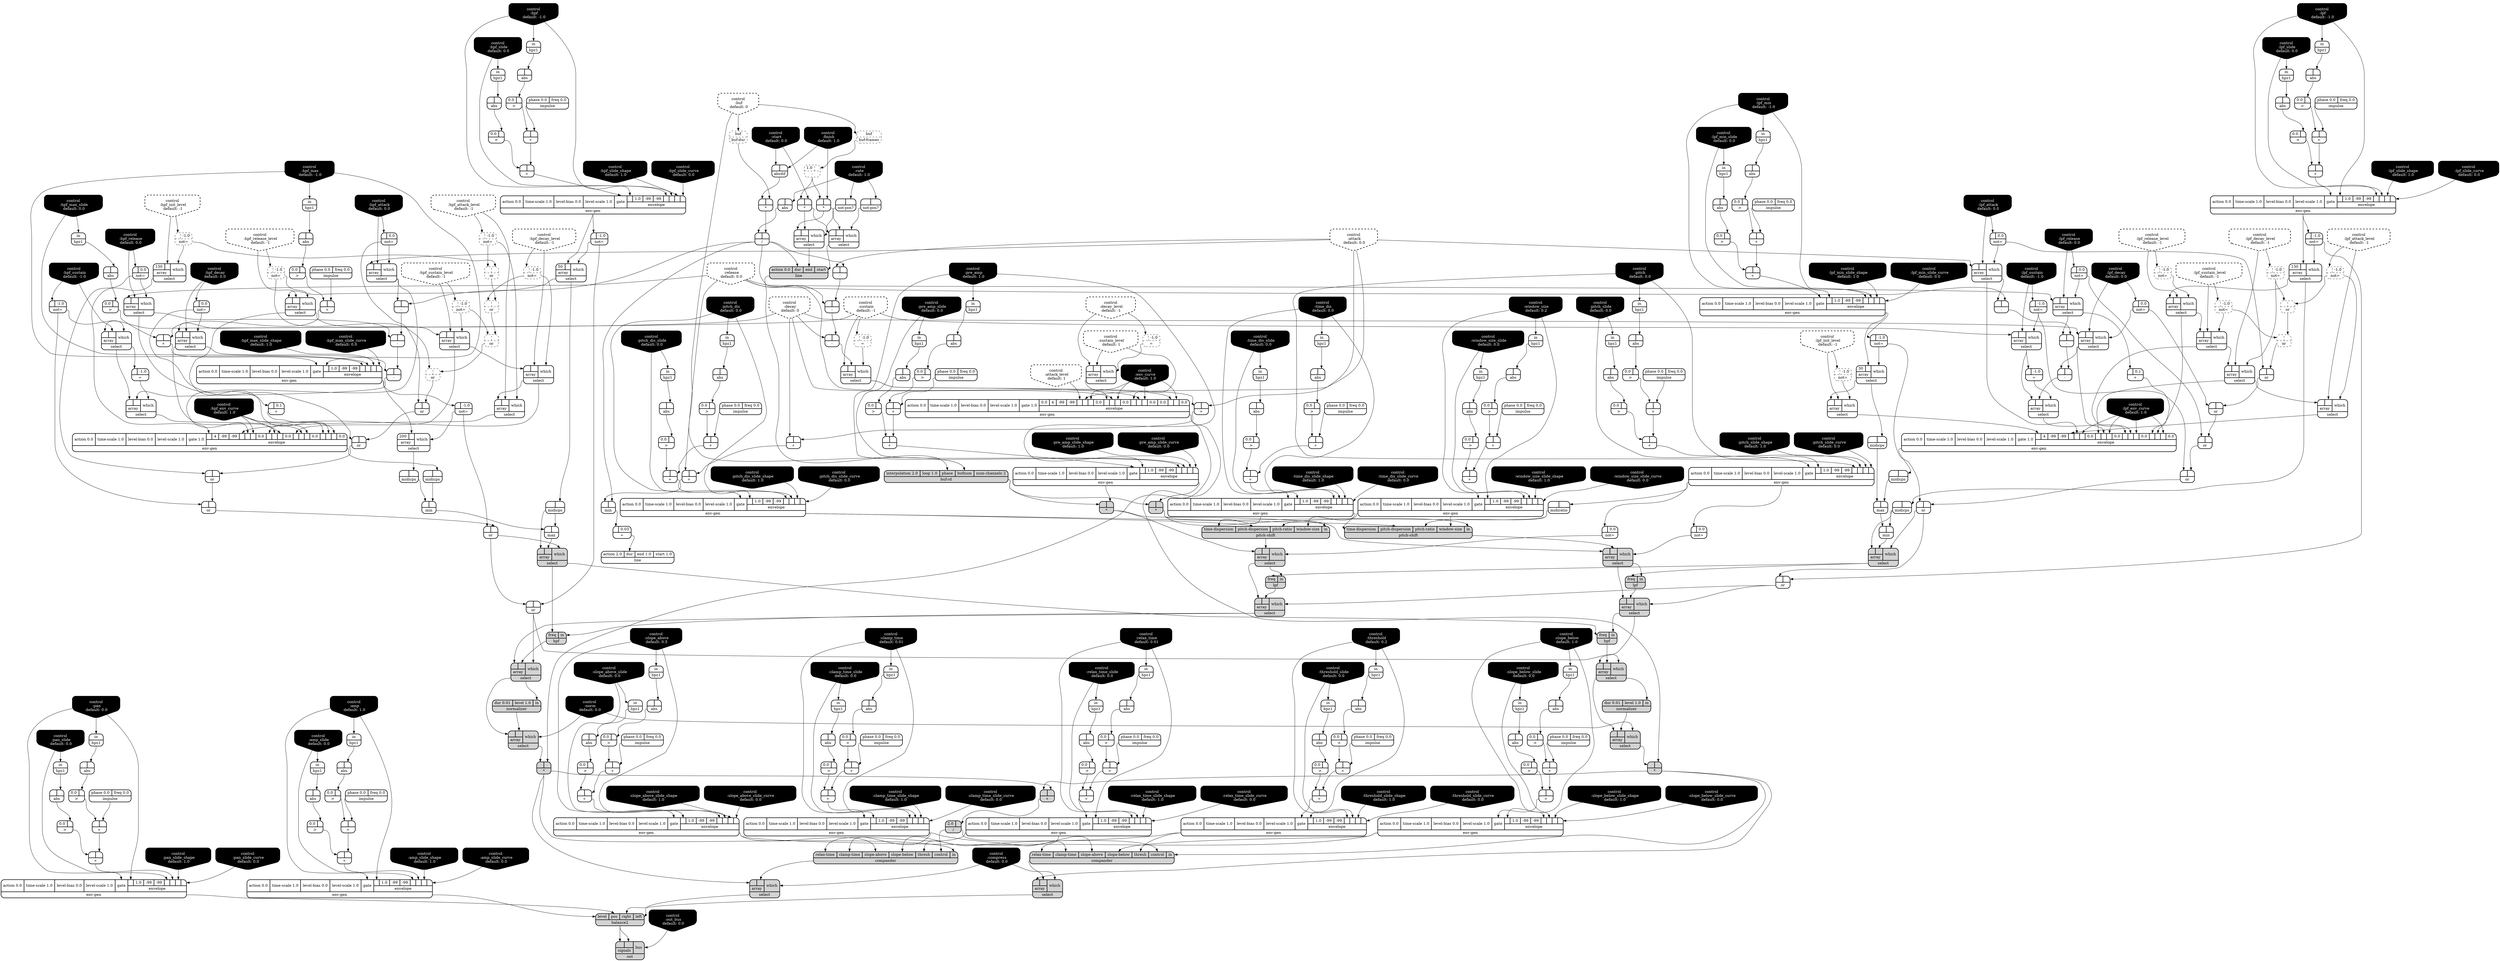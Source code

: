digraph synthdef {
175 [label = "{{ <b> |<a> } |<__UG_NAME__>* }" style="bold, rounded" shape=record rankdir=LR];
176 [label = "{{ <b> |<a> } |<__UG_NAME__>* }" style="bold, rounded" shape=record rankdir=LR];
182 [label = "{{ <b> |<a> } |<__UG_NAME__>* }" style="bold, rounded" shape=record rankdir=LR];
187 [label = "{{ <b> |<a> } |<__UG_NAME__>* }" style="filled, bold, rounded"  shape=record rankdir=LR];
331 [label = "{{ <b> |<a> } |<__UG_NAME__>* }" style="filled, bold, rounded"  shape=record rankdir=LR];
340 [label = "{{ <b> |<a> } |<__UG_NAME__>* }" style="filled, bold, rounded"  shape=record rankdir=LR];
341 [label = "{{ <b> |<a> } |<__UG_NAME__>* }" style="filled, bold, rounded"  shape=record rankdir=LR];
105 [label = "{{ <b> |<a> } |<__UG_NAME__>+ }" style="bold, rounded" shape=record rankdir=LR];
109 [label = "{{ <b> |<a> } |<__UG_NAME__>+ }" style="bold, rounded" shape=record rankdir=LR];
115 [label = "{{ <b> |<a> } |<__UG_NAME__>+ }" style="bold, rounded" shape=record rankdir=LR];
119 [label = "{{ <b> |<a> } |<__UG_NAME__>+ }" style="bold, rounded" shape=record rankdir=LR];
128 [label = "{{ <b> |<a> } |<__UG_NAME__>+ }" style="bold, rounded" shape=record rankdir=LR];
132 [label = "{{ <b> |<a> } |<__UG_NAME__>+ }" style="bold, rounded" shape=record rankdir=LR];
138 [label = "{{ <b> |<a> } |<__UG_NAME__>+ }" style="bold, rounded" shape=record rankdir=LR];
142 [label = "{{ <b> |<a> } |<__UG_NAME__>+ }" style="bold, rounded" shape=record rankdir=LR];
162 [label = "{{ <b> |<a> } |<__UG_NAME__>+ }" style="bold, rounded" shape=record rankdir=LR];
166 [label = "{{ <b> |<a> } |<__UG_NAME__>+ }" style="bold, rounded" shape=record rankdir=LR];
192 [label = "{{ <b> |<a> } |<__UG_NAME__>+ }" style="bold, rounded" shape=record rankdir=LR];
196 [label = "{{ <b> |<a> } |<__UG_NAME__>+ }" style="bold, rounded" shape=record rankdir=LR];
203 [label = "{{ <b> |<a> } |<__UG_NAME__>+ }" style="bold, rounded" shape=record rankdir=LR];
205 [label = "{{ <b> |<a> } |<__UG_NAME__>+ }" style="bold, rounded" shape=record rankdir=LR];
211 [label = "{{ <b> |<a> } |<__UG_NAME__>+ }" style="bold, rounded" shape=record rankdir=LR];
215 [label = "{{ <b> |<a> } |<__UG_NAME__>+ }" style="bold, rounded" shape=record rankdir=LR];
238 [label = "{{ <b> |<a> 0.1} |<__UG_NAME__>+ }" style="bold, rounded" shape=record rankdir=LR];
268 [label = "{{ <b> |<a> } |<__UG_NAME__>+ }" style="bold, rounded" shape=record rankdir=LR];
272 [label = "{{ <b> |<a> } |<__UG_NAME__>+ }" style="bold, rounded" shape=record rankdir=LR];
280 [label = "{{ <b> |<a> } |<__UG_NAME__>+ }" style="bold, rounded" shape=record rankdir=LR];
284 [label = "{{ <b> |<a> } |<__UG_NAME__>+ }" style="bold, rounded" shape=record rankdir=LR];
303 [label = "{{ <b> |<a> 0.1} |<__UG_NAME__>+ }" style="bold, rounded" shape=record rankdir=LR];
320 [label = "{{ <b> |<a> } |<__UG_NAME__>+ }" style="bold, rounded" shape=record rankdir=LR];
342 [label = "{{ <b> |<a> } |<__UG_NAME__>+ }" style="filled, bold, rounded"  shape=record rankdir=LR];
348 [label = "{{ <b> |<a> } |<__UG_NAME__>+ }" style="bold, rounded" shape=record rankdir=LR];
352 [label = "{{ <b> |<a> } |<__UG_NAME__>+ }" style="bold, rounded" shape=record rankdir=LR];
357 [label = "{{ <b> |<a> } |<__UG_NAME__>+ }" style="bold, rounded" shape=record rankdir=LR];
363 [label = "{{ <b> |<a> } |<__UG_NAME__>+ }" style="bold, rounded" shape=record rankdir=LR];
367 [label = "{{ <b> |<a> } |<__UG_NAME__>+ }" style="bold, rounded" shape=record rankdir=LR];
372 [label = "{{ <b> |<a> } |<__UG_NAME__>+ }" style="bold, rounded" shape=record rankdir=LR];
373 [label = "{{ <b> |<a> } |<__UG_NAME__>+ }" style="bold, rounded" shape=record rankdir=LR];
379 [label = "{{ <b> |<a> } |<__UG_NAME__>+ }" style="bold, rounded" shape=record rankdir=LR];
383 [label = "{{ <b> |<a> } |<__UG_NAME__>+ }" style="bold, rounded" shape=record rankdir=LR];
393 [label = "{{ <b> |<a> } |<__UG_NAME__>+ }" style="bold, rounded" shape=record rankdir=LR];
397 [label = "{{ <b> |<a> } |<__UG_NAME__>+ }" style="bold, rounded" shape=record rankdir=LR];
401 [label = "{{ <b> |<a> } |<__UG_NAME__>+ }" style="bold, rounded" shape=record rankdir=LR];
402 [label = "{{ <b> |<a> } |<__UG_NAME__>+ }" style="bold, rounded" shape=record rankdir=LR];
403 [label = "{{ <b> |<a> } |<__UG_NAME__>+ }" style="bold, rounded" shape=record rankdir=LR];
405 [label = "{{ <b> |<a> 0.03} |<__UG_NAME__>+ }" style="bold, rounded" shape=record rankdir=LR];
174 [label = "{{ <b> 1.0|<a> } |<__UG_NAME__>- }" style="dashed, rounded" shape=record rankdir=LR];
233 [label = "{{ <b> |<a> } |<__UG_NAME__>- }" style="bold, rounded" shape=record rankdir=LR];
235 [label = "{{ <b> |<a> } |<__UG_NAME__>- }" style="bold, rounded" shape=record rankdir=LR];
236 [label = "{{ <b> |<a> } |<__UG_NAME__>- }" style="bold, rounded" shape=record rankdir=LR];
298 [label = "{{ <b> |<a> } |<__UG_NAME__>- }" style="bold, rounded" shape=record rankdir=LR];
300 [label = "{{ <b> |<a> } |<__UG_NAME__>- }" style="bold, rounded" shape=record rankdir=LR];
301 [label = "{{ <b> |<a> } |<__UG_NAME__>- }" style="bold, rounded" shape=record rankdir=LR];
325 [label = "{{ <b> |<a> } |<__UG_NAME__>- }" style="bold, rounded" shape=record rankdir=LR];
326 [label = "{{ <b> |<a> } |<__UG_NAME__>- }" style="bold, rounded" shape=record rankdir=LR];
327 [label = "{{ <b> |<a> } |<__UG_NAME__>- }" style="bold, rounded" shape=record rankdir=LR];
184 [label = "{{ <b> |<a> } |<__UG_NAME__>/ }" style="bold, rounded" shape=record rankdir=LR];
343 [label = "{{ <b> 2.0|<a> } |<__UG_NAME__>/ }" style="filled, bold, rounded"  shape=record rankdir=LR];
232 [label = "{{ <b> |<a> -1.0} |<__UG_NAME__>= }" style="bold, rounded" shape=record rankdir=LR];
297 [label = "{{ <b> |<a> -1.0} |<__UG_NAME__>= }" style="bold, rounded" shape=record rankdir=LR];
322 [label = "{{ <b> |<a> -1.0} |<__UG_NAME__>= }" style="dashed, rounded" shape=record rankdir=LR];
324 [label = "{{ <b> |<a> -1.0} |<__UG_NAME__>= }" style="dashed, rounded" shape=record rankdir=LR];
104 [label = "{{ <b> 0.0|<a> } |<__UG_NAME__>\> }" style="bold, rounded" shape=record rankdir=LR];
108 [label = "{{ <b> 0.0|<a> } |<__UG_NAME__>\> }" style="bold, rounded" shape=record rankdir=LR];
114 [label = "{{ <b> 0.0|<a> } |<__UG_NAME__>\> }" style="bold, rounded" shape=record rankdir=LR];
118 [label = "{{ <b> 0.0|<a> } |<__UG_NAME__>\> }" style="bold, rounded" shape=record rankdir=LR];
123 [label = "{{ <b> 0.0|<a> } |<__UG_NAME__>\> }" style="bold, rounded" shape=record rankdir=LR];
127 [label = "{{ <b> 0.0|<a> } |<__UG_NAME__>\> }" style="bold, rounded" shape=record rankdir=LR];
131 [label = "{{ <b> 0.0|<a> } |<__UG_NAME__>\> }" style="bold, rounded" shape=record rankdir=LR];
137 [label = "{{ <b> 0.0|<a> } |<__UG_NAME__>\> }" style="bold, rounded" shape=record rankdir=LR];
141 [label = "{{ <b> 0.0|<a> } |<__UG_NAME__>\> }" style="bold, rounded" shape=record rankdir=LR];
161 [label = "{{ <b> 0.0|<a> } |<__UG_NAME__>\> }" style="bold, rounded" shape=record rankdir=LR];
165 [label = "{{ <b> 0.0|<a> } |<__UG_NAME__>\> }" style="bold, rounded" shape=record rankdir=LR];
191 [label = "{{ <b> 0.0|<a> } |<__UG_NAME__>\> }" style="bold, rounded" shape=record rankdir=LR];
195 [label = "{{ <b> 0.0|<a> } |<__UG_NAME__>\> }" style="bold, rounded" shape=record rankdir=LR];
202 [label = "{{ <b> 0.0|<a> } |<__UG_NAME__>\> }" style="bold, rounded" shape=record rankdir=LR];
204 [label = "{{ <b> 0.0|<a> } |<__UG_NAME__>\> }" style="bold, rounded" shape=record rankdir=LR];
210 [label = "{{ <b> 0.0|<a> } |<__UG_NAME__>\> }" style="bold, rounded" shape=record rankdir=LR];
214 [label = "{{ <b> 0.0|<a> } |<__UG_NAME__>\> }" style="bold, rounded" shape=record rankdir=LR];
267 [label = "{{ <b> 0.0|<a> } |<__UG_NAME__>\> }" style="bold, rounded" shape=record rankdir=LR];
271 [label = "{{ <b> 0.0|<a> } |<__UG_NAME__>\> }" style="bold, rounded" shape=record rankdir=LR];
279 [label = "{{ <b> 0.0|<a> } |<__UG_NAME__>\> }" style="bold, rounded" shape=record rankdir=LR];
283 [label = "{{ <b> 0.0|<a> } |<__UG_NAME__>\> }" style="bold, rounded" shape=record rankdir=LR];
319 [label = "{{ <b> 0.0|<a> } |<__UG_NAME__>\> }" style="bold, rounded" shape=record rankdir=LR];
347 [label = "{{ <b> 0.0|<a> } |<__UG_NAME__>\> }" style="bold, rounded" shape=record rankdir=LR];
351 [label = "{{ <b> 0.0|<a> } |<__UG_NAME__>\> }" style="bold, rounded" shape=record rankdir=LR];
356 [label = "{{ <b> 0.0|<a> } |<__UG_NAME__>\> }" style="bold, rounded" shape=record rankdir=LR];
362 [label = "{{ <b> 0.0|<a> } |<__UG_NAME__>\> }" style="bold, rounded" shape=record rankdir=LR];
366 [label = "{{ <b> 0.0|<a> } |<__UG_NAME__>\> }" style="bold, rounded" shape=record rankdir=LR];
371 [label = "{{ <b> 0.0|<a> } |<__UG_NAME__>\> }" style="bold, rounded" shape=record rankdir=LR];
378 [label = "{{ <b> 0.0|<a> } |<__UG_NAME__>\> }" style="bold, rounded" shape=record rankdir=LR];
382 [label = "{{ <b> 0.0|<a> } |<__UG_NAME__>\> }" style="bold, rounded" shape=record rankdir=LR];
392 [label = "{{ <b> 0.0|<a> } |<__UG_NAME__>\> }" style="bold, rounded" shape=record rankdir=LR];
396 [label = "{{ <b> 0.0|<a> } |<__UG_NAME__>\> }" style="bold, rounded" shape=record rankdir=LR];
100 [label = "{{ <b> |<a> } |<__UG_NAME__>abs }" style="bold, rounded" shape=record rankdir=LR];
103 [label = "{{ <b> |<a> } |<__UG_NAME__>abs }" style="bold, rounded" shape=record rankdir=LR];
107 [label = "{{ <b> |<a> } |<__UG_NAME__>abs }" style="bold, rounded" shape=record rankdir=LR];
113 [label = "{{ <b> |<a> } |<__UG_NAME__>abs }" style="bold, rounded" shape=record rankdir=LR];
117 [label = "{{ <b> |<a> } |<__UG_NAME__>abs }" style="bold, rounded" shape=record rankdir=LR];
122 [label = "{{ <b> |<a> } |<__UG_NAME__>abs }" style="bold, rounded" shape=record rankdir=LR];
126 [label = "{{ <b> |<a> } |<__UG_NAME__>abs }" style="bold, rounded" shape=record rankdir=LR];
130 [label = "{{ <b> |<a> } |<__UG_NAME__>abs }" style="bold, rounded" shape=record rankdir=LR];
136 [label = "{{ <b> |<a> } |<__UG_NAME__>abs }" style="bold, rounded" shape=record rankdir=LR];
140 [label = "{{ <b> |<a> } |<__UG_NAME__>abs }" style="bold, rounded" shape=record rankdir=LR];
160 [label = "{{ <b> |<a> } |<__UG_NAME__>abs }" style="bold, rounded" shape=record rankdir=LR];
164 [label = "{{ <b> |<a> } |<__UG_NAME__>abs }" style="bold, rounded" shape=record rankdir=LR];
183 [label = "{{ <b> |<a> } |<__UG_NAME__>abs }" style="bold, rounded" shape=record rankdir=LR];
190 [label = "{{ <b> |<a> } |<__UG_NAME__>abs }" style="bold, rounded" shape=record rankdir=LR];
194 [label = "{{ <b> |<a> } |<__UG_NAME__>abs }" style="bold, rounded" shape=record rankdir=LR];
201 [label = "{{ <b> |<a> } |<__UG_NAME__>abs }" style="bold, rounded" shape=record rankdir=LR];
209 [label = "{{ <b> |<a> } |<__UG_NAME__>abs }" style="bold, rounded" shape=record rankdir=LR];
213 [label = "{{ <b> |<a> } |<__UG_NAME__>abs }" style="bold, rounded" shape=record rankdir=LR];
266 [label = "{{ <b> |<a> } |<__UG_NAME__>abs }" style="bold, rounded" shape=record rankdir=LR];
270 [label = "{{ <b> |<a> } |<__UG_NAME__>abs }" style="bold, rounded" shape=record rankdir=LR];
278 [label = "{{ <b> |<a> } |<__UG_NAME__>abs }" style="bold, rounded" shape=record rankdir=LR];
282 [label = "{{ <b> |<a> } |<__UG_NAME__>abs }" style="bold, rounded" shape=record rankdir=LR];
318 [label = "{{ <b> |<a> } |<__UG_NAME__>abs }" style="bold, rounded" shape=record rankdir=LR];
346 [label = "{{ <b> |<a> } |<__UG_NAME__>abs }" style="bold, rounded" shape=record rankdir=LR];
350 [label = "{{ <b> |<a> } |<__UG_NAME__>abs }" style="bold, rounded" shape=record rankdir=LR];
355 [label = "{{ <b> |<a> } |<__UG_NAME__>abs }" style="bold, rounded" shape=record rankdir=LR];
361 [label = "{{ <b> |<a> } |<__UG_NAME__>abs }" style="bold, rounded" shape=record rankdir=LR];
365 [label = "{{ <b> |<a> } |<__UG_NAME__>abs }" style="bold, rounded" shape=record rankdir=LR];
370 [label = "{{ <b> |<a> } |<__UG_NAME__>abs }" style="bold, rounded" shape=record rankdir=LR];
377 [label = "{{ <b> |<a> } |<__UG_NAME__>abs }" style="bold, rounded" shape=record rankdir=LR];
381 [label = "{{ <b> |<a> } |<__UG_NAME__>abs }" style="bold, rounded" shape=record rankdir=LR];
391 [label = "{{ <b> |<a> } |<__UG_NAME__>abs }" style="bold, rounded" shape=record rankdir=LR];
395 [label = "{{ <b> |<a> } |<__UG_NAME__>abs }" style="bold, rounded" shape=record rankdir=LR];
181 [label = "{{ <b> |<a> } |<__UG_NAME__>absdif }" style="bold, rounded" shape=record rankdir=LR];
399 [label = "{{ <level> level|<pos> pos|<right> right|<left> left} |<__UG_NAME__>balance2 }" style="filled, bold, rounded"  shape=record rankdir=LR];
180 [label = "{{ <buf> buf} |<__UG_NAME__>buf-dur }" style="dashed, rounded" shape=record rankdir=LR];
173 [label = "{{ <buf> buf} |<__UG_NAME__>buf-frames }" style="dashed, rounded" shape=record rankdir=LR];
186 [label = "{{ <interpolation> interpolation 2.0|<loop> loop 1.0|<phase> phase|<bufnum> bufnum|<num____channels> num-channels 2} |<__UG_NAME__>buf-rd }" style="filled, bold, rounded"  shape=record rankdir=LR];
385 [label = "{{ <relax____time> relax-time|<clamp____time> clamp-time|<slope____above> slope-above|<slope____below> slope-below|<thresh> thresh|<control> control|<in> in} |<__UG_NAME__>compander }" style="filled, bold, rounded"  shape=record rankdir=LR];
387 [label = "{{ <relax____time> relax-time|<clamp____time> clamp-time|<slope____above> slope-above|<slope____below> slope-below|<thresh> thresh|<control> control|<in> in} |<__UG_NAME__>compander }" style="filled, bold, rounded"  shape=record rankdir=LR];
0 [label = "control
 :buf
 default: 0" shape=invhouse style="rounded, dashed, filled, bold" fillcolor=white fontcolor=black ]; 
1 [label = "control
 :attack
 default: 0.0" shape=invhouse style="rounded, dashed, filled, bold" fillcolor=white fontcolor=black ]; 
2 [label = "control
 :decay
 default: 0" shape=invhouse style="rounded, dashed, filled, bold" fillcolor=white fontcolor=black ]; 
3 [label = "control
 :sustain
 default: -1" shape=invhouse style="rounded, dashed, filled, bold" fillcolor=white fontcolor=black ]; 
4 [label = "control
 :release
 default: 0.0" shape=invhouse style="rounded, dashed, filled, bold" fillcolor=white fontcolor=black ]; 
5 [label = "control
 :attack_level
 default: 1" shape=invhouse style="rounded, dashed, filled, bold" fillcolor=white fontcolor=black ]; 
6 [label = "control
 :decay_level
 default: -1" shape=invhouse style="rounded, dashed, filled, bold" fillcolor=white fontcolor=black ]; 
7 [label = "control
 :sustain_level
 default: 1" shape=invhouse style="rounded, dashed, filled, bold" fillcolor=white fontcolor=black ]; 
8 [label = "control
 :lpf_init_level
 default: -1" shape=invhouse style="rounded, dashed, filled, bold" fillcolor=white fontcolor=black ]; 
9 [label = "control
 :lpf_attack_level
 default: -1" shape=invhouse style="rounded, dashed, filled, bold" fillcolor=white fontcolor=black ]; 
10 [label = "control
 :lpf_decay_level
 default: -1" shape=invhouse style="rounded, dashed, filled, bold" fillcolor=white fontcolor=black ]; 
11 [label = "control
 :lpf_sustain_level
 default: -1" shape=invhouse style="rounded, dashed, filled, bold" fillcolor=white fontcolor=black ]; 
12 [label = "control
 :lpf_release_level
 default: -1" shape=invhouse style="rounded, dashed, filled, bold" fillcolor=white fontcolor=black ]; 
13 [label = "control
 :hpf_init_level
 default: -1" shape=invhouse style="rounded, dashed, filled, bold" fillcolor=white fontcolor=black ]; 
14 [label = "control
 :hpf_attack_level
 default: -1" shape=invhouse style="rounded, dashed, filled, bold" fillcolor=white fontcolor=black ]; 
15 [label = "control
 :hpf_decay_level
 default: -1" shape=invhouse style="rounded, dashed, filled, bold" fillcolor=white fontcolor=black ]; 
16 [label = "control
 :hpf_sustain_level
 default: -1" shape=invhouse style="rounded, dashed, filled, bold" fillcolor=white fontcolor=black ]; 
17 [label = "control
 :hpf_release_level
 default: -1" shape=invhouse style="rounded, dashed, filled, bold" fillcolor=white fontcolor=black ]; 
18 [label = "control
 :amp
 default: 1.0" shape=invhouse style="rounded, filled, bold" fillcolor=black fontcolor=white ]; 
19 [label = "control
 :amp_slide
 default: 0.0" shape=invhouse style="rounded, filled, bold" fillcolor=black fontcolor=white ]; 
20 [label = "control
 :amp_slide_shape
 default: 1.0" shape=invhouse style="rounded, filled, bold" fillcolor=black fontcolor=white ]; 
21 [label = "control
 :amp_slide_curve
 default: 0.0" shape=invhouse style="rounded, filled, bold" fillcolor=black fontcolor=white ]; 
22 [label = "control
 :pan
 default: 0.0" shape=invhouse style="rounded, filled, bold" fillcolor=black fontcolor=white ]; 
23 [label = "control
 :pan_slide
 default: 0.0" shape=invhouse style="rounded, filled, bold" fillcolor=black fontcolor=white ]; 
24 [label = "control
 :pan_slide_shape
 default: 1.0" shape=invhouse style="rounded, filled, bold" fillcolor=black fontcolor=white ]; 
25 [label = "control
 :pan_slide_curve
 default: 0.0" shape=invhouse style="rounded, filled, bold" fillcolor=black fontcolor=white ]; 
26 [label = "control
 :env_curve
 default: 1.0" shape=invhouse style="rounded, filled, bold" fillcolor=black fontcolor=white ]; 
27 [label = "control
 :rate
 default: 1.0" shape=invhouse style="rounded, filled, bold" fillcolor=black fontcolor=white ]; 
28 [label = "control
 :start
 default: 0.0" shape=invhouse style="rounded, filled, bold" fillcolor=black fontcolor=white ]; 
29 [label = "control
 :finish
 default: 1.0" shape=invhouse style="rounded, filled, bold" fillcolor=black fontcolor=white ]; 
30 [label = "control
 :lpf
 default: -1.0" shape=invhouse style="rounded, filled, bold" fillcolor=black fontcolor=white ]; 
31 [label = "control
 :lpf_slide
 default: 0.0" shape=invhouse style="rounded, filled, bold" fillcolor=black fontcolor=white ]; 
32 [label = "control
 :lpf_slide_shape
 default: 1.0" shape=invhouse style="rounded, filled, bold" fillcolor=black fontcolor=white ]; 
33 [label = "control
 :lpf_slide_curve
 default: 0.0" shape=invhouse style="rounded, filled, bold" fillcolor=black fontcolor=white ]; 
34 [label = "control
 :lpf_attack
 default: 0.0" shape=invhouse style="rounded, filled, bold" fillcolor=black fontcolor=white ]; 
35 [label = "control
 :lpf_sustain
 default: -1.0" shape=invhouse style="rounded, filled, bold" fillcolor=black fontcolor=white ]; 
36 [label = "control
 :lpf_decay
 default: 0.0" shape=invhouse style="rounded, filled, bold" fillcolor=black fontcolor=white ]; 
37 [label = "control
 :lpf_release
 default: 0.0" shape=invhouse style="rounded, filled, bold" fillcolor=black fontcolor=white ]; 
38 [label = "control
 :lpf_min
 default: -1.0" shape=invhouse style="rounded, filled, bold" fillcolor=black fontcolor=white ]; 
39 [label = "control
 :lpf_min_slide
 default: 0.0" shape=invhouse style="rounded, filled, bold" fillcolor=black fontcolor=white ]; 
40 [label = "control
 :lpf_min_slide_shape
 default: 1.0" shape=invhouse style="rounded, filled, bold" fillcolor=black fontcolor=white ]; 
41 [label = "control
 :lpf_min_slide_curve
 default: 0.0" shape=invhouse style="rounded, filled, bold" fillcolor=black fontcolor=white ]; 
42 [label = "control
 :lpf_env_curve
 default: 1.0" shape=invhouse style="rounded, filled, bold" fillcolor=black fontcolor=white ]; 
43 [label = "control
 :hpf
 default: -1.0" shape=invhouse style="rounded, filled, bold" fillcolor=black fontcolor=white ]; 
44 [label = "control
 :hpf_slide
 default: 0.0" shape=invhouse style="rounded, filled, bold" fillcolor=black fontcolor=white ]; 
45 [label = "control
 :hpf_slide_shape
 default: 1.0" shape=invhouse style="rounded, filled, bold" fillcolor=black fontcolor=white ]; 
46 [label = "control
 :hpf_slide_curve
 default: 0.0" shape=invhouse style="rounded, filled, bold" fillcolor=black fontcolor=white ]; 
47 [label = "control
 :hpf_max
 default: -1.0" shape=invhouse style="rounded, filled, bold" fillcolor=black fontcolor=white ]; 
48 [label = "control
 :hpf_max_slide
 default: 0.0" shape=invhouse style="rounded, filled, bold" fillcolor=black fontcolor=white ]; 
49 [label = "control
 :hpf_max_slide_shape
 default: 1.0" shape=invhouse style="rounded, filled, bold" fillcolor=black fontcolor=white ]; 
50 [label = "control
 :hpf_max_slide_curve
 default: 0.0" shape=invhouse style="rounded, filled, bold" fillcolor=black fontcolor=white ]; 
51 [label = "control
 :hpf_attack
 default: 0.0" shape=invhouse style="rounded, filled, bold" fillcolor=black fontcolor=white ]; 
52 [label = "control
 :hpf_sustain
 default: -1.0" shape=invhouse style="rounded, filled, bold" fillcolor=black fontcolor=white ]; 
53 [label = "control
 :hpf_decay
 default: 0.0" shape=invhouse style="rounded, filled, bold" fillcolor=black fontcolor=white ]; 
54 [label = "control
 :hpf_release
 default: 0.0" shape=invhouse style="rounded, filled, bold" fillcolor=black fontcolor=white ]; 
55 [label = "control
 :hpf_env_curve
 default: 1.0" shape=invhouse style="rounded, filled, bold" fillcolor=black fontcolor=white ]; 
56 [label = "control
 :norm
 default: 0.0" shape=invhouse style="rounded, filled, bold" fillcolor=black fontcolor=white ]; 
57 [label = "control
 :pitch
 default: 0.0" shape=invhouse style="rounded, filled, bold" fillcolor=black fontcolor=white ]; 
58 [label = "control
 :pitch_slide
 default: 0.0" shape=invhouse style="rounded, filled, bold" fillcolor=black fontcolor=white ]; 
59 [label = "control
 :pitch_slide_shape
 default: 1.0" shape=invhouse style="rounded, filled, bold" fillcolor=black fontcolor=white ]; 
60 [label = "control
 :pitch_slide_curve
 default: 0.0" shape=invhouse style="rounded, filled, bold" fillcolor=black fontcolor=white ]; 
61 [label = "control
 :window_size
 default: 0.2" shape=invhouse style="rounded, filled, bold" fillcolor=black fontcolor=white ]; 
62 [label = "control
 :window_size_slide
 default: 0.0" shape=invhouse style="rounded, filled, bold" fillcolor=black fontcolor=white ]; 
63 [label = "control
 :window_size_slide_shape
 default: 1.0" shape=invhouse style="rounded, filled, bold" fillcolor=black fontcolor=white ]; 
64 [label = "control
 :window_size_slide_curve
 default: 0.0" shape=invhouse style="rounded, filled, bold" fillcolor=black fontcolor=white ]; 
65 [label = "control
 :pitch_dis
 default: 0.0" shape=invhouse style="rounded, filled, bold" fillcolor=black fontcolor=white ]; 
66 [label = "control
 :pitch_dis_slide
 default: 0.0" shape=invhouse style="rounded, filled, bold" fillcolor=black fontcolor=white ]; 
67 [label = "control
 :pitch_dis_slide_shape
 default: 1.0" shape=invhouse style="rounded, filled, bold" fillcolor=black fontcolor=white ]; 
68 [label = "control
 :pitch_dis_slide_curve
 default: 0.0" shape=invhouse style="rounded, filled, bold" fillcolor=black fontcolor=white ]; 
69 [label = "control
 :time_dis
 default: 0.0" shape=invhouse style="rounded, filled, bold" fillcolor=black fontcolor=white ]; 
70 [label = "control
 :time_dis_slide
 default: 0.0" shape=invhouse style="rounded, filled, bold" fillcolor=black fontcolor=white ]; 
71 [label = "control
 :time_dis_slide_shape
 default: 1.0" shape=invhouse style="rounded, filled, bold" fillcolor=black fontcolor=white ]; 
72 [label = "control
 :time_dis_slide_curve
 default: 0.0" shape=invhouse style="rounded, filled, bold" fillcolor=black fontcolor=white ]; 
73 [label = "control
 :compress
 default: 0.0" shape=invhouse style="rounded, filled, bold" fillcolor=black fontcolor=white ]; 
74 [label = "control
 :pre_amp
 default: 1.0" shape=invhouse style="rounded, filled, bold" fillcolor=black fontcolor=white ]; 
75 [label = "control
 :pre_amp_slide
 default: 0.0" shape=invhouse style="rounded, filled, bold" fillcolor=black fontcolor=white ]; 
76 [label = "control
 :pre_amp_slide_shape
 default: 1.0" shape=invhouse style="rounded, filled, bold" fillcolor=black fontcolor=white ]; 
77 [label = "control
 :pre_amp_slide_curve
 default: 0.0" shape=invhouse style="rounded, filled, bold" fillcolor=black fontcolor=white ]; 
78 [label = "control
 :threshold
 default: 0.2" shape=invhouse style="rounded, filled, bold" fillcolor=black fontcolor=white ]; 
79 [label = "control
 :threshold_slide
 default: 0.0" shape=invhouse style="rounded, filled, bold" fillcolor=black fontcolor=white ]; 
80 [label = "control
 :threshold_slide_shape
 default: 1.0" shape=invhouse style="rounded, filled, bold" fillcolor=black fontcolor=white ]; 
81 [label = "control
 :threshold_slide_curve
 default: 0.0" shape=invhouse style="rounded, filled, bold" fillcolor=black fontcolor=white ]; 
82 [label = "control
 :clamp_time
 default: 0.01" shape=invhouse style="rounded, filled, bold" fillcolor=black fontcolor=white ]; 
83 [label = "control
 :clamp_time_slide
 default: 0.0" shape=invhouse style="rounded, filled, bold" fillcolor=black fontcolor=white ]; 
84 [label = "control
 :clamp_time_slide_shape
 default: 1.0" shape=invhouse style="rounded, filled, bold" fillcolor=black fontcolor=white ]; 
85 [label = "control
 :clamp_time_slide_curve
 default: 0.0" shape=invhouse style="rounded, filled, bold" fillcolor=black fontcolor=white ]; 
86 [label = "control
 :slope_above
 default: 0.5" shape=invhouse style="rounded, filled, bold" fillcolor=black fontcolor=white ]; 
87 [label = "control
 :slope_above_slide
 default: 0.0" shape=invhouse style="rounded, filled, bold" fillcolor=black fontcolor=white ]; 
88 [label = "control
 :slope_above_slide_shape
 default: 1.0" shape=invhouse style="rounded, filled, bold" fillcolor=black fontcolor=white ]; 
89 [label = "control
 :slope_above_slide_curve
 default: 0.0" shape=invhouse style="rounded, filled, bold" fillcolor=black fontcolor=white ]; 
90 [label = "control
 :slope_below
 default: 1.0" shape=invhouse style="rounded, filled, bold" fillcolor=black fontcolor=white ]; 
91 [label = "control
 :slope_below_slide
 default: 0.0" shape=invhouse style="rounded, filled, bold" fillcolor=black fontcolor=white ]; 
92 [label = "control
 :slope_below_slide_shape
 default: 1.0" shape=invhouse style="rounded, filled, bold" fillcolor=black fontcolor=white ]; 
93 [label = "control
 :slope_below_slide_curve
 default: 0.0" shape=invhouse style="rounded, filled, bold" fillcolor=black fontcolor=white ]; 
94 [label = "control
 :relax_time
 default: 0.01" shape=invhouse style="rounded, filled, bold" fillcolor=black fontcolor=white ]; 
95 [label = "control
 :relax_time_slide
 default: 0.0" shape=invhouse style="rounded, filled, bold" fillcolor=black fontcolor=white ]; 
96 [label = "control
 :relax_time_slide_shape
 default: 1.0" shape=invhouse style="rounded, filled, bold" fillcolor=black fontcolor=white ]; 
97 [label = "control
 :relax_time_slide_curve
 default: 0.0" shape=invhouse style="rounded, filled, bold" fillcolor=black fontcolor=white ]; 
98 [label = "control
 :out_bus
 default: 0.0" shape=invhouse style="rounded, filled, bold" fillcolor=black fontcolor=white ]; 
110 [label = "{{ <action> action 0.0|<time____scale> time-scale 1.0|<level____bias> level-bias 0.0|<level____scale> level-scale 1.0|<gate> gate|{{<envelope___control___0>|1.0|-99|-99|<envelope___control___4>|<envelope___control___5>|<envelope___control___6>|<envelope___control___7>}|envelope}} |<__UG_NAME__>env-gen }" style="bold, rounded" shape=record rankdir=LR];
120 [label = "{{ <action> action 0.0|<time____scale> time-scale 1.0|<level____bias> level-bias 0.0|<level____scale> level-scale 1.0|<gate> gate|{{<envelope___control___0>|1.0|-99|-99|<envelope___control___4>|<envelope___control___5>|<envelope___control___6>|<envelope___control___7>}|envelope}} |<__UG_NAME__>env-gen }" style="bold, rounded" shape=record rankdir=LR];
133 [label = "{{ <action> action 0.0|<time____scale> time-scale 1.0|<level____bias> level-bias 0.0|<level____scale> level-scale 1.0|<gate> gate|{{<envelope___control___0>|1.0|-99|-99|<envelope___control___4>|<envelope___control___5>|<envelope___control___6>|<envelope___control___7>}|envelope}} |<__UG_NAME__>env-gen }" style="bold, rounded" shape=record rankdir=LR];
143 [label = "{{ <action> action 0.0|<time____scale> time-scale 1.0|<level____bias> level-bias 0.0|<level____scale> level-scale 1.0|<gate> gate|{{<envelope___control___0>|1.0|-99|-99|<envelope___control___4>|<envelope___control___5>|<envelope___control___6>|<envelope___control___7>}|envelope}} |<__UG_NAME__>env-gen }" style="bold, rounded" shape=record rankdir=LR];
167 [label = "{{ <action> action 0.0|<time____scale> time-scale 1.0|<level____bias> level-bias 0.0|<level____scale> level-scale 1.0|<gate> gate|{{<envelope___control___0>|1.0|-99|-99|<envelope___control___4>|<envelope___control___5>|<envelope___control___6>|<envelope___control___7>}|envelope}} |<__UG_NAME__>env-gen }" style="bold, rounded" shape=record rankdir=LR];
197 [label = "{{ <action> action 0.0|<time____scale> time-scale 1.0|<level____bias> level-bias 0.0|<level____scale> level-scale 1.0|<gate> gate|{{<envelope___control___0>|1.0|-99|-99|<envelope___control___4>|<envelope___control___5>|<envelope___control___6>|<envelope___control___7>}|envelope}} |<__UG_NAME__>env-gen }" style="bold, rounded" shape=record rankdir=LR];
206 [label = "{{ <action> action 0.0|<time____scale> time-scale 1.0|<level____bias> level-bias 0.0|<level____scale> level-scale 1.0|<gate> gate|{{<envelope___control___0>|1.0|-99|-99|<envelope___control___4>|<envelope___control___5>|<envelope___control___6>|<envelope___control___7>}|envelope}} |<__UG_NAME__>env-gen }" style="bold, rounded" shape=record rankdir=LR];
216 [label = "{{ <action> action 0.0|<time____scale> time-scale 1.0|<level____bias> level-bias 0.0|<level____scale> level-scale 1.0|<gate> gate|{{<envelope___control___0>|1.0|-99|-99|<envelope___control___4>|<envelope___control___5>|<envelope___control___6>|<envelope___control___7>}|envelope}} |<__UG_NAME__>env-gen }" style="bold, rounded" shape=record rankdir=LR];
239 [label = "{{ <action> action 0.0|<time____scale> time-scale 1.0|<level____bias> level-bias 0.0|<level____scale> level-scale 1.0|<gate> gate 1.0|{{<envelope___select___0>|4|-99|-99|<envelope___select___4>|<envelope___select___5>|<envelope___control___6>|0.0|<envelope___select___8>|<envelope___select___9>|<envelope___control___10>|0.0|<envelope___select___12>|<envelope___select___13>|<envelope___control___14>|0.0|<envelope___select___16>|<envelope___binary____op____u____gen___17>|<envelope___control___18>|0.0}|envelope}} |<__UG_NAME__>env-gen }" style="bold, rounded" shape=record rankdir=LR];
273 [label = "{{ <action> action 0.0|<time____scale> time-scale 1.0|<level____bias> level-bias 0.0|<level____scale> level-scale 1.0|<gate> gate|{{<envelope___control___0>|1.0|-99|-99|<envelope___control___4>|<envelope___control___5>|<envelope___control___6>|<envelope___control___7>}|envelope}} |<__UG_NAME__>env-gen }" style="bold, rounded" shape=record rankdir=LR];
285 [label = "{{ <action> action 0.0|<time____scale> time-scale 1.0|<level____bias> level-bias 0.0|<level____scale> level-scale 1.0|<gate> gate|{{<envelope___control___0>|1.0|-99|-99|<envelope___control___4>|<envelope___control___5>|<envelope___control___6>|<envelope___control___7>}|envelope}} |<__UG_NAME__>env-gen }" style="bold, rounded" shape=record rankdir=LR];
304 [label = "{{ <action> action 0.0|<time____scale> time-scale 1.0|<level____bias> level-bias 0.0|<level____scale> level-scale 1.0|<gate> gate 1.0|{{<envelope___select___0>|4|-99|-99|<envelope___select___4>|<envelope___select___5>|<envelope___control___6>|0.0|<envelope___select___8>|<envelope___select___9>|<envelope___control___10>|0.0|<envelope___select___12>|<envelope___select___13>|<envelope___control___14>|0.0|<envelope___select___16>|<envelope___binary____op____u____gen___17>|<envelope___control___18>|0.0}|envelope}} |<__UG_NAME__>env-gen }" style="bold, rounded" shape=record rankdir=LR];
329 [label = "{{ <action> action 0.0|<time____scale> time-scale 1.0|<level____bias> level-bias 0.0|<level____scale> level-scale 1.0|<gate> gate 1.0|{{0.0|4|-99|-99|<envelope___control___4>|<envelope___control___5>|<envelope___control___6>|0.0|<envelope___select___8>|<envelope___control___9>|<envelope___control___10>|0.0|<envelope___control___12>|<envelope___select___13>|<envelope___control___14>|0.0|0.0|<envelope___control___17>|<envelope___control___18>|0.0}|envelope}} |<__UG_NAME__>env-gen }" style="bold, rounded" shape=record rankdir=LR];
353 [label = "{{ <action> action 0.0|<time____scale> time-scale 1.0|<level____bias> level-bias 0.0|<level____scale> level-scale 1.0|<gate> gate|{{<envelope___control___0>|1.0|-99|-99|<envelope___control___4>|<envelope___control___5>|<envelope___control___6>|<envelope___control___7>}|envelope}} |<__UG_NAME__>env-gen }" style="bold, rounded" shape=record rankdir=LR];
358 [label = "{{ <action> action 0.0|<time____scale> time-scale 1.0|<level____bias> level-bias 0.0|<level____scale> level-scale 1.0|<gate> gate|{{<envelope___control___0>|1.0|-99|-99|<envelope___control___4>|<envelope___control___5>|<envelope___control___6>|<envelope___control___7>}|envelope}} |<__UG_NAME__>env-gen }" style="bold, rounded" shape=record rankdir=LR];
368 [label = "{{ <action> action 0.0|<time____scale> time-scale 1.0|<level____bias> level-bias 0.0|<level____scale> level-scale 1.0|<gate> gate|{{<envelope___control___0>|1.0|-99|-99|<envelope___control___4>|<envelope___control___5>|<envelope___control___6>|<envelope___control___7>}|envelope}} |<__UG_NAME__>env-gen }" style="bold, rounded" shape=record rankdir=LR];
374 [label = "{{ <action> action 0.0|<time____scale> time-scale 1.0|<level____bias> level-bias 0.0|<level____scale> level-scale 1.0|<gate> gate|{{<envelope___control___0>|1.0|-99|-99|<envelope___control___4>|<envelope___control___5>|<envelope___control___6>|<envelope___control___7>}|envelope}} |<__UG_NAME__>env-gen }" style="bold, rounded" shape=record rankdir=LR];
384 [label = "{{ <action> action 0.0|<time____scale> time-scale 1.0|<level____bias> level-bias 0.0|<level____scale> level-scale 1.0|<gate> gate|{{<envelope___control___0>|1.0|-99|-99|<envelope___control___4>|<envelope___control___5>|<envelope___control___6>|<envelope___control___7>}|envelope}} |<__UG_NAME__>env-gen }" style="bold, rounded" shape=record rankdir=LR];
398 [label = "{{ <action> action 0.0|<time____scale> time-scale 1.0|<level____bias> level-bias 0.0|<level____scale> level-scale 1.0|<gate> gate|{{<envelope___control___0>|1.0|-99|-99|<envelope___control___4>|<envelope___control___5>|<envelope___control___6>|<envelope___control___7>}|envelope}} |<__UG_NAME__>env-gen }" style="bold, rounded" shape=record rankdir=LR];
311 [label = "{{ <freq> freq|<in> in} |<__UG_NAME__>hpf }" style="filled, bold, rounded"  shape=record rankdir=LR];
336 [label = "{{ <freq> freq|<in> in} |<__UG_NAME__>hpf }" style="filled, bold, rounded"  shape=record rankdir=LR];
99 [label = "{{ <in> in} |<__UG_NAME__>hpz1 }" style="bold, rounded" shape=record rankdir=LR];
102 [label = "{{ <in> in} |<__UG_NAME__>hpz1 }" style="bold, rounded" shape=record rankdir=LR];
106 [label = "{{ <in> in} |<__UG_NAME__>hpz1 }" style="bold, rounded" shape=record rankdir=LR];
112 [label = "{{ <in> in} |<__UG_NAME__>hpz1 }" style="bold, rounded" shape=record rankdir=LR];
116 [label = "{{ <in> in} |<__UG_NAME__>hpz1 }" style="bold, rounded" shape=record rankdir=LR];
121 [label = "{{ <in> in} |<__UG_NAME__>hpz1 }" style="bold, rounded" shape=record rankdir=LR];
125 [label = "{{ <in> in} |<__UG_NAME__>hpz1 }" style="bold, rounded" shape=record rankdir=LR];
129 [label = "{{ <in> in} |<__UG_NAME__>hpz1 }" style="bold, rounded" shape=record rankdir=LR];
135 [label = "{{ <in> in} |<__UG_NAME__>hpz1 }" style="bold, rounded" shape=record rankdir=LR];
139 [label = "{{ <in> in} |<__UG_NAME__>hpz1 }" style="bold, rounded" shape=record rankdir=LR];
159 [label = "{{ <in> in} |<__UG_NAME__>hpz1 }" style="bold, rounded" shape=record rankdir=LR];
163 [label = "{{ <in> in} |<__UG_NAME__>hpz1 }" style="bold, rounded" shape=record rankdir=LR];
189 [label = "{{ <in> in} |<__UG_NAME__>hpz1 }" style="bold, rounded" shape=record rankdir=LR];
193 [label = "{{ <in> in} |<__UG_NAME__>hpz1 }" style="bold, rounded" shape=record rankdir=LR];
200 [label = "{{ <in> in} |<__UG_NAME__>hpz1 }" style="bold, rounded" shape=record rankdir=LR];
208 [label = "{{ <in> in} |<__UG_NAME__>hpz1 }" style="bold, rounded" shape=record rankdir=LR];
212 [label = "{{ <in> in} |<__UG_NAME__>hpz1 }" style="bold, rounded" shape=record rankdir=LR];
265 [label = "{{ <in> in} |<__UG_NAME__>hpz1 }" style="bold, rounded" shape=record rankdir=LR];
269 [label = "{{ <in> in} |<__UG_NAME__>hpz1 }" style="bold, rounded" shape=record rankdir=LR];
277 [label = "{{ <in> in} |<__UG_NAME__>hpz1 }" style="bold, rounded" shape=record rankdir=LR];
281 [label = "{{ <in> in} |<__UG_NAME__>hpz1 }" style="bold, rounded" shape=record rankdir=LR];
317 [label = "{{ <in> in} |<__UG_NAME__>hpz1 }" style="bold, rounded" shape=record rankdir=LR];
321 [label = "{{ <in> in} |<__UG_NAME__>hpz1 }" style="bold, rounded" shape=record rankdir=LR];
345 [label = "{{ <in> in} |<__UG_NAME__>hpz1 }" style="bold, rounded" shape=record rankdir=LR];
349 [label = "{{ <in> in} |<__UG_NAME__>hpz1 }" style="bold, rounded" shape=record rankdir=LR];
354 [label = "{{ <in> in} |<__UG_NAME__>hpz1 }" style="bold, rounded" shape=record rankdir=LR];
360 [label = "{{ <in> in} |<__UG_NAME__>hpz1 }" style="bold, rounded" shape=record rankdir=LR];
364 [label = "{{ <in> in} |<__UG_NAME__>hpz1 }" style="bold, rounded" shape=record rankdir=LR];
376 [label = "{{ <in> in} |<__UG_NAME__>hpz1 }" style="bold, rounded" shape=record rankdir=LR];
380 [label = "{{ <in> in} |<__UG_NAME__>hpz1 }" style="bold, rounded" shape=record rankdir=LR];
390 [label = "{{ <in> in} |<__UG_NAME__>hpz1 }" style="bold, rounded" shape=record rankdir=LR];
394 [label = "{{ <in> in} |<__UG_NAME__>hpz1 }" style="bold, rounded" shape=record rankdir=LR];
101 [label = "{{ <phase> phase 0.0|<freq> freq 0.0} |<__UG_NAME__>impulse }" style="bold, rounded" shape=record rankdir=LR];
111 [label = "{{ <phase> phase 0.0|<freq> freq 0.0} |<__UG_NAME__>impulse }" style="bold, rounded" shape=record rankdir=LR];
124 [label = "{{ <phase> phase 0.0|<freq> freq 0.0} |<__UG_NAME__>impulse }" style="bold, rounded" shape=record rankdir=LR];
134 [label = "{{ <phase> phase 0.0|<freq> freq 0.0} |<__UG_NAME__>impulse }" style="bold, rounded" shape=record rankdir=LR];
158 [label = "{{ <phase> phase 0.0|<freq> freq 0.0} |<__UG_NAME__>impulse }" style="bold, rounded" shape=record rankdir=LR];
188 [label = "{{ <phase> phase 0.0|<freq> freq 0.0} |<__UG_NAME__>impulse }" style="bold, rounded" shape=record rankdir=LR];
199 [label = "{{ <phase> phase 0.0|<freq> freq 0.0} |<__UG_NAME__>impulse }" style="bold, rounded" shape=record rankdir=LR];
207 [label = "{{ <phase> phase 0.0|<freq> freq 0.0} |<__UG_NAME__>impulse }" style="bold, rounded" shape=record rankdir=LR];
264 [label = "{{ <phase> phase 0.0|<freq> freq 0.0} |<__UG_NAME__>impulse }" style="bold, rounded" shape=record rankdir=LR];
276 [label = "{{ <phase> phase 0.0|<freq> freq 0.0} |<__UG_NAME__>impulse }" style="bold, rounded" shape=record rankdir=LR];
316 [label = "{{ <phase> phase 0.0|<freq> freq 0.0} |<__UG_NAME__>impulse }" style="bold, rounded" shape=record rankdir=LR];
344 [label = "{{ <phase> phase 0.0|<freq> freq 0.0} |<__UG_NAME__>impulse }" style="bold, rounded" shape=record rankdir=LR];
359 [label = "{{ <phase> phase 0.0|<freq> freq 0.0} |<__UG_NAME__>impulse }" style="bold, rounded" shape=record rankdir=LR];
369 [label = "{{ <phase> phase 0.0|<freq> freq 0.0} |<__UG_NAME__>impulse }" style="bold, rounded" shape=record rankdir=LR];
375 [label = "{{ <phase> phase 0.0|<freq> freq 0.0} |<__UG_NAME__>impulse }" style="bold, rounded" shape=record rankdir=LR];
389 [label = "{{ <phase> phase 0.0|<freq> freq 0.0} |<__UG_NAME__>impulse }" style="bold, rounded" shape=record rankdir=LR];
185 [label = "{{ <action> action 0.0|<dur> dur|<end> end|<start> start} |<__UG_NAME__>line }" style="filled, bold, rounded"  shape=record rankdir=LR];
406 [label = "{{ <action> action 2.0|<dur> dur|<end> end 1.0|<start> start 1.0} |<__UG_NAME__>line }" style="bold, rounded" shape=record rankdir=LR];
245 [label = "{{ <freq> freq|<in> in} |<__UG_NAME__>lpf }" style="filled, bold, rounded"  shape=record rankdir=LR];
334 [label = "{{ <freq> freq|<in> in} |<__UG_NAME__>lpf }" style="filled, bold, rounded"  shape=record rankdir=LR];
242 [label = "{{ <b> |<a> } |<__UG_NAME__>max }" style="bold, rounded" shape=record rankdir=LR];
309 [label = "{{ <b> |<a> } |<__UG_NAME__>max }" style="bold, rounded" shape=record rankdir=LR];
220 [label = "{{ <b> |<a> } |<__UG_NAME__>midicps }" style="bold, rounded" shape=record rankdir=LR];
240 [label = "{{ <b> |<a> } |<__UG_NAME__>midicps }" style="bold, rounded" shape=record rankdir=LR];
241 [label = "{{ <b> |<a> } |<__UG_NAME__>midicps }" style="bold, rounded" shape=record rankdir=LR];
288 [label = "{{ <b> |<a> } |<__UG_NAME__>midicps }" style="bold, rounded" shape=record rankdir=LR];
305 [label = "{{ <b> |<a> } |<__UG_NAME__>midicps }" style="bold, rounded" shape=record rankdir=LR];
307 [label = "{{ <b> |<a> } |<__UG_NAME__>midicps }" style="bold, rounded" shape=record rankdir=LR];
198 [label = "{{ <b> |<a> } |<__UG_NAME__>midiratio }" style="bold, rounded" shape=record rankdir=LR];
243 [label = "{{ <b> |<a> } |<__UG_NAME__>min }" style="bold, rounded" shape=record rankdir=LR];
308 [label = "{{ <b> |<a> } |<__UG_NAME__>min }" style="bold, rounded" shape=record rankdir=LR];
404 [label = "{{ <b> |<a> } |<__UG_NAME__>min }" style="bold, rounded" shape=record rankdir=LR];
314 [label = "{{ <dur> dur 0.01|<level> level 1.0|<in> in} |<__UG_NAME__>normalizer }" style="filled, bold, rounded"  shape=record rankdir=LR];
338 [label = "{{ <dur> dur 0.01|<level> level 1.0|<in> in} |<__UG_NAME__>normalizer }" style="filled, bold, rounded"  shape=record rankdir=LR];
172 [label = "{{ <b> |<a> } |<__UG_NAME__>not-pos? }" style="bold, rounded" shape=record rankdir=LR];
178 [label = "{{ <b> |<a> } |<__UG_NAME__>not-pos? }" style="bold, rounded" shape=record rankdir=LR];
144 [label = "{{ <b> |<a> -1.0} |<__UG_NAME__>not= }" style="bold, rounded" shape=record rankdir=LR];
145 [label = "{{ <b> |<a> -1.0} |<__UG_NAME__>not= }" style="dashed, rounded" shape=record rankdir=LR];
146 [label = "{{ <b> |<a> -1.0} |<__UG_NAME__>not= }" style="dashed, rounded" shape=record rankdir=LR];
148 [label = "{{ <b> |<a> -1.0} |<__UG_NAME__>not= }" style="dashed, rounded" shape=record rankdir=LR];
150 [label = "{{ <b> |<a> 0.0} |<__UG_NAME__>not= }" style="bold, rounded" shape=record rankdir=LR];
152 [label = "{{ <b> |<a> 0.0} |<__UG_NAME__>not= }" style="bold, rounded" shape=record rankdir=LR];
154 [label = "{{ <b> |<a> 0.0} |<__UG_NAME__>not= }" style="bold, rounded" shape=record rankdir=LR];
156 [label = "{{ <b> |<a> -1.0} |<__UG_NAME__>not= }" style="bold, rounded" shape=record rankdir=LR];
168 [label = "{{ <b> |<a> -1.0} |<__UG_NAME__>not= }" style="bold, rounded" shape=record rankdir=LR];
171 [label = "{{ <b> |<a> 0.0} |<__UG_NAME__>not= }" style="bold, rounded" shape=record rankdir=LR];
221 [label = "{{ <b> |<a> -1.0} |<__UG_NAME__>not= }" style="dashed, rounded" shape=record rankdir=LR];
224 [label = "{{ <b> |<a> -1.0} |<__UG_NAME__>not= }" style="dashed, rounded" shape=record rankdir=LR];
247 [label = "{{ <b> |<a> -1.0} |<__UG_NAME__>not= }" style="dashed, rounded" shape=record rankdir=LR];
248 [label = "{{ <b> |<a> -1.0} |<__UG_NAME__>not= }" style="dashed, rounded" shape=record rankdir=LR];
250 [label = "{{ <b> |<a> -1.0} |<__UG_NAME__>not= }" style="dashed, rounded" shape=record rankdir=LR];
252 [label = "{{ <b> |<a> -1.0} |<__UG_NAME__>not= }" style="dashed, rounded" shape=record rankdir=LR];
254 [label = "{{ <b> |<a> -1.0} |<__UG_NAME__>not= }" style="dashed, rounded" shape=record rankdir=LR];
256 [label = "{{ <b> |<a> 0.0} |<__UG_NAME__>not= }" style="bold, rounded" shape=record rankdir=LR];
258 [label = "{{ <b> |<a> 0.0} |<__UG_NAME__>not= }" style="bold, rounded" shape=record rankdir=LR];
260 [label = "{{ <b> |<a> 0.0} |<__UG_NAME__>not= }" style="bold, rounded" shape=record rankdir=LR];
262 [label = "{{ <b> |<a> -1.0} |<__UG_NAME__>not= }" style="bold, rounded" shape=record rankdir=LR];
274 [label = "{{ <b> |<a> -1.0} |<__UG_NAME__>not= }" style="bold, rounded" shape=record rankdir=LR];
286 [label = "{{ <b> |<a> -1.0} |<__UG_NAME__>not= }" style="bold, rounded" shape=record rankdir=LR];
330 [label = "{{ <b> |<a> 0.0} |<__UG_NAME__>not= }" style="bold, rounded" shape=record rankdir=LR];
147 [label = "{{ <b> |<a> } |<__UG_NAME__>or }" style="dashed, rounded" shape=record rankdir=LR];
149 [label = "{{ <b> |<a> } |<__UG_NAME__>or }" style="dashed, rounded" shape=record rankdir=LR];
151 [label = "{{ <b> |<a> } |<__UG_NAME__>or }" style="bold, rounded" shape=record rankdir=LR];
153 [label = "{{ <b> |<a> } |<__UG_NAME__>or }" style="bold, rounded" shape=record rankdir=LR];
155 [label = "{{ <b> |<a> } |<__UG_NAME__>or }" style="bold, rounded" shape=record rankdir=LR];
157 [label = "{{ <b> |<a> } |<__UG_NAME__>or }" style="bold, rounded" shape=record rankdir=LR];
169 [label = "{{ <b> |<a> } |<__UG_NAME__>or }" style="bold, rounded" shape=record rankdir=LR];
170 [label = "{{ <b> |<a> } |<__UG_NAME__>or }" style="bold, rounded" shape=record rankdir=LR];
249 [label = "{{ <b> |<a> } |<__UG_NAME__>or }" style="dashed, rounded" shape=record rankdir=LR];
251 [label = "{{ <b> |<a> } |<__UG_NAME__>or }" style="dashed, rounded" shape=record rankdir=LR];
253 [label = "{{ <b> |<a> } |<__UG_NAME__>or }" style="dashed, rounded" shape=record rankdir=LR];
255 [label = "{{ <b> |<a> } |<__UG_NAME__>or }" style="dashed, rounded" shape=record rankdir=LR];
257 [label = "{{ <b> |<a> } |<__UG_NAME__>or }" style="bold, rounded" shape=record rankdir=LR];
259 [label = "{{ <b> |<a> } |<__UG_NAME__>or }" style="bold, rounded" shape=record rankdir=LR];
261 [label = "{{ <b> |<a> } |<__UG_NAME__>or }" style="bold, rounded" shape=record rankdir=LR];
263 [label = "{{ <b> |<a> } |<__UG_NAME__>or }" style="bold, rounded" shape=record rankdir=LR];
275 [label = "{{ <b> |<a> } |<__UG_NAME__>or }" style="bold, rounded" shape=record rankdir=LR];
312 [label = "{{ <b> |<a> } |<__UG_NAME__>or }" style="bold, rounded" shape=record rankdir=LR];
400 [label = "{{ {{<signals___balance2___0>|<signals___balance2___1>}|signals}|<bus> bus} |<__UG_NAME__>out }" style="filled, bold, rounded"  shape=record rankdir=LR];
217 [label = "{{ <time____dispersion> time-dispersion|<pitch____dispersion> pitch-dispersion|<pitch____ratio> pitch-ratio|<window____size> window-size|<in> in} |<__UG_NAME__>pitch-shift }" style="filled, bold, rounded"  shape=record rankdir=LR];
332 [label = "{{ <time____dispersion> time-dispersion|<pitch____dispersion> pitch-dispersion|<pitch____ratio> pitch-ratio|<window____size> window-size|<in> in} |<__UG_NAME__>pitch-shift }" style="filled, bold, rounded"  shape=record rankdir=LR];
177 [label = "{{ {{<array___binary____op____u____gen___0>|<array___binary____op____u____gen___1>}|array}|<which> which} |<__UG_NAME__>select }" style="bold, rounded" shape=record rankdir=LR];
179 [label = "{{ {{<array___binary____op____u____gen___0>|<array___binary____op____u____gen___1>}|array}|<which> which} |<__UG_NAME__>select }" style="bold, rounded" shape=record rankdir=LR];
218 [label = "{{ {{<array___binary____op____u____gen___0>|<array___pitch____shift___1>}|array}|<which> which} |<__UG_NAME__>select }" style="filled, bold, rounded"  shape=record rankdir=LR];
219 [label = "{{ {{130|<array___env____gen___1>}|array}|<which> which} |<__UG_NAME__>select }" style="bold, rounded" shape=record rankdir=LR];
222 [label = "{{ {{30|<array___env____gen___1>}|array}|<which> which} |<__UG_NAME__>select }" style="bold, rounded" shape=record rankdir=LR];
223 [label = "{{ {{<array___select___0>|<array___control___1>}|array}|<which> which} |<__UG_NAME__>select }" style="bold, rounded" shape=record rankdir=LR];
225 [label = "{{ {{<array___select___0>|<array___control___1>}|array}|<which> which} |<__UG_NAME__>select }" style="bold, rounded" shape=record rankdir=LR];
226 [label = "{{ {{<array___select___0>|<array___control___1>}|array}|<which> which} |<__UG_NAME__>select }" style="bold, rounded" shape=record rankdir=LR];
227 [label = "{{ {{<array___select___0>|<array___control___1>}|array}|<which> which} |<__UG_NAME__>select }" style="bold, rounded" shape=record rankdir=LR];
228 [label = "{{ {{<array___select___0>|<array___control___1>}|array}|<which> which} |<__UG_NAME__>select }" style="bold, rounded" shape=record rankdir=LR];
229 [label = "{{ {{<array___control___0>|<array___control___1>}|array}|<which> which} |<__UG_NAME__>select }" style="bold, rounded" shape=record rankdir=LR];
230 [label = "{{ {{<array___control___0>|<array___control___1>}|array}|<which> which} |<__UG_NAME__>select }" style="bold, rounded" shape=record rankdir=LR];
231 [label = "{{ {{<array___control___0>|<array___control___1>}|array}|<which> which} |<__UG_NAME__>select }" style="bold, rounded" shape=record rankdir=LR];
234 [label = "{{ {{<array___control___0>|<array___control___1>}|array}|<which> which} |<__UG_NAME__>select }" style="bold, rounded" shape=record rankdir=LR];
237 [label = "{{ {{<array___select___0>|<array___binary____op____u____gen___1>}|array}|<which> which} |<__UG_NAME__>select }" style="bold, rounded" shape=record rankdir=LR];
244 [label = "{{ {{<array___unary____op____u____gen___0>|<array___binary____op____u____gen___1>}|array}|<which> which} |<__UG_NAME__>select }" style="filled, bold, rounded"  shape=record rankdir=LR];
246 [label = "{{ {{<array___select___0>|<array___lpf___1>}|array}|<which> which} |<__UG_NAME__>select }" style="filled, bold, rounded"  shape=record rankdir=LR];
287 [label = "{{ {{50|<array___env____gen___1>}|array}|<which> which} |<__UG_NAME__>select }" style="bold, rounded" shape=record rankdir=LR];
289 [label = "{{ {{130|<array___control___1>}|array}|<which> which} |<__UG_NAME__>select }" style="bold, rounded" shape=record rankdir=LR];
290 [label = "{{ {{<array___select___0>|<array___control___1>}|array}|<which> which} |<__UG_NAME__>select }" style="bold, rounded" shape=record rankdir=LR];
291 [label = "{{ {{<array___select___0>|<array___control___1>}|array}|<which> which} |<__UG_NAME__>select }" style="bold, rounded" shape=record rankdir=LR];
292 [label = "{{ {{<array___select___0>|<array___control___1>}|array}|<which> which} |<__UG_NAME__>select }" style="bold, rounded" shape=record rankdir=LR];
293 [label = "{{ {{<array___select___0>|<array___control___1>}|array}|<which> which} |<__UG_NAME__>select }" style="bold, rounded" shape=record rankdir=LR];
294 [label = "{{ {{<array___control___0>|<array___control___1>}|array}|<which> which} |<__UG_NAME__>select }" style="bold, rounded" shape=record rankdir=LR];
295 [label = "{{ {{<array___control___0>|<array___control___1>}|array}|<which> which} |<__UG_NAME__>select }" style="bold, rounded" shape=record rankdir=LR];
296 [label = "{{ {{<array___control___0>|<array___control___1>}|array}|<which> which} |<__UG_NAME__>select }" style="bold, rounded" shape=record rankdir=LR];
299 [label = "{{ {{<array___control___0>|<array___control___1>}|array}|<which> which} |<__UG_NAME__>select }" style="bold, rounded" shape=record rankdir=LR];
302 [label = "{{ {{<array___select___0>|<array___binary____op____u____gen___1>}|array}|<which> which} |<__UG_NAME__>select }" style="bold, rounded" shape=record rankdir=LR];
306 [label = "{{ {{200|<array___env____gen___1>}|array}|<which> which} |<__UG_NAME__>select }" style="bold, rounded" shape=record rankdir=LR];
310 [label = "{{ {{<array___unary____op____u____gen___0>|<array___binary____op____u____gen___1>}|array}|<which> which} |<__UG_NAME__>select }" style="filled, bold, rounded"  shape=record rankdir=LR];
313 [label = "{{ {{<array___select___0>|<array___hpf___1>}|array}|<which> which} |<__UG_NAME__>select }" style="filled, bold, rounded"  shape=record rankdir=LR];
315 [label = "{{ {{<array___select___0>|<array___normalizer___1>}|array}|<which> which} |<__UG_NAME__>select }" style="filled, bold, rounded"  shape=record rankdir=LR];
323 [label = "{{ {{<array___control___0>|<array___control___1>}|array}|<which> which} |<__UG_NAME__>select }" style="bold, rounded" shape=record rankdir=LR];
328 [label = "{{ {{<array___control___0>|<array___binary____op____u____gen___1>}|array}|<which> which} |<__UG_NAME__>select }" style="bold, rounded" shape=record rankdir=LR];
333 [label = "{{ {{<array___binary____op____u____gen___0>|<array___pitch____shift___1>}|array}|<which> which} |<__UG_NAME__>select }" style="filled, bold, rounded"  shape=record rankdir=LR];
335 [label = "{{ {{<array___select___0>|<array___lpf___1>}|array}|<which> which} |<__UG_NAME__>select }" style="filled, bold, rounded"  shape=record rankdir=LR];
337 [label = "{{ {{<array___select___0>|<array___hpf___1>}|array}|<which> which} |<__UG_NAME__>select }" style="filled, bold, rounded"  shape=record rankdir=LR];
339 [label = "{{ {{<array___select___0>|<array___normalizer___1>}|array}|<which> which} |<__UG_NAME__>select }" style="filled, bold, rounded"  shape=record rankdir=LR];
386 [label = "{{ {{<array___binary____op____u____gen___0>|<array___compander___1>}|array}|<which> which} |<__UG_NAME__>select }" style="filled, bold, rounded"  shape=record rankdir=LR];
388 [label = "{{ {{<array___binary____op____u____gen___0>|<array___compander___1>}|array}|<which> which} |<__UG_NAME__>select }" style="filled, bold, rounded"  shape=record rankdir=LR];

28:__UG_NAME__ -> 175:a ;
174:__UG_NAME__ -> 175:b ;
29:__UG_NAME__ -> 176:a ;
174:__UG_NAME__ -> 176:b ;
180:__UG_NAME__ -> 182:a ;
181:__UG_NAME__ -> 182:b ;
133:__UG_NAME__ -> 187:a ;
186:__UG_NAME__ -> 187:b ;
133:__UG_NAME__ -> 331:a ;
186:__UG_NAME__ -> 331:b ;
329:__UG_NAME__ -> 340:a ;
339:__UG_NAME__ -> 340:b ;
329:__UG_NAME__ -> 341:a ;
315:__UG_NAME__ -> 341:b ;
101:__UG_NAME__ -> 105:a ;
104:__UG_NAME__ -> 105:b ;
105:__UG_NAME__ -> 109:a ;
108:__UG_NAME__ -> 109:b ;
111:__UG_NAME__ -> 115:a ;
114:__UG_NAME__ -> 115:b ;
115:__UG_NAME__ -> 119:a ;
118:__UG_NAME__ -> 119:b ;
124:__UG_NAME__ -> 128:a ;
127:__UG_NAME__ -> 128:b ;
128:__UG_NAME__ -> 132:a ;
131:__UG_NAME__ -> 132:b ;
134:__UG_NAME__ -> 138:a ;
137:__UG_NAME__ -> 138:b ;
138:__UG_NAME__ -> 142:a ;
141:__UG_NAME__ -> 142:b ;
158:__UG_NAME__ -> 162:a ;
161:__UG_NAME__ -> 162:b ;
162:__UG_NAME__ -> 166:a ;
165:__UG_NAME__ -> 166:b ;
188:__UG_NAME__ -> 192:a ;
191:__UG_NAME__ -> 192:b ;
192:__UG_NAME__ -> 196:a ;
195:__UG_NAME__ -> 196:b ;
199:__UG_NAME__ -> 203:a ;
202:__UG_NAME__ -> 203:b ;
203:__UG_NAME__ -> 205:a ;
204:__UG_NAME__ -> 205:b ;
207:__UG_NAME__ -> 211:a ;
210:__UG_NAME__ -> 211:b ;
211:__UG_NAME__ -> 215:a ;
214:__UG_NAME__ -> 215:b ;
234:__UG_NAME__ -> 238:b ;
264:__UG_NAME__ -> 268:a ;
267:__UG_NAME__ -> 268:b ;
268:__UG_NAME__ -> 272:a ;
271:__UG_NAME__ -> 272:b ;
276:__UG_NAME__ -> 280:a ;
279:__UG_NAME__ -> 280:b ;
280:__UG_NAME__ -> 284:a ;
283:__UG_NAME__ -> 284:b ;
299:__UG_NAME__ -> 303:b ;
316:__UG_NAME__ -> 320:a ;
319:__UG_NAME__ -> 320:b ;
341:__UG_NAME__ -> 342:a ;
340:__UG_NAME__ -> 342:b ;
344:__UG_NAME__ -> 348:a ;
347:__UG_NAME__ -> 348:b ;
348:__UG_NAME__ -> 352:a ;
351:__UG_NAME__ -> 352:b ;
320:__UG_NAME__ -> 357:a ;
356:__UG_NAME__ -> 357:b ;
359:__UG_NAME__ -> 363:a ;
362:__UG_NAME__ -> 363:b ;
363:__UG_NAME__ -> 367:a ;
366:__UG_NAME__ -> 367:b ;
369:__UG_NAME__ -> 372:a ;
371:__UG_NAME__ -> 372:b ;
372:__UG_NAME__ -> 373:a ;
123:__UG_NAME__ -> 373:b ;
375:__UG_NAME__ -> 379:a ;
378:__UG_NAME__ -> 379:b ;
379:__UG_NAME__ -> 383:a ;
382:__UG_NAME__ -> 383:b ;
389:__UG_NAME__ -> 393:a ;
392:__UG_NAME__ -> 393:b ;
393:__UG_NAME__ -> 397:a ;
396:__UG_NAME__ -> 397:b ;
1:__UG_NAME__ -> 401:a ;
328:__UG_NAME__ -> 401:b ;
401:__UG_NAME__ -> 402:a ;
2:__UG_NAME__ -> 402:b ;
402:__UG_NAME__ -> 403:a ;
4:__UG_NAME__ -> 403:b ;
404:__UG_NAME__ -> 405:b ;
173:__UG_NAME__ -> 174:a ;
184:__UG_NAME__ -> 233:a ;
229:__UG_NAME__ -> 233:b ;
233:__UG_NAME__ -> 235:a ;
234:__UG_NAME__ -> 235:b ;
235:__UG_NAME__ -> 236:a ;
230:__UG_NAME__ -> 236:b ;
184:__UG_NAME__ -> 298:a ;
294:__UG_NAME__ -> 298:b ;
298:__UG_NAME__ -> 300:a ;
299:__UG_NAME__ -> 300:b ;
300:__UG_NAME__ -> 301:a ;
295:__UG_NAME__ -> 301:b ;
184:__UG_NAME__ -> 325:a ;
1:__UG_NAME__ -> 325:b ;
325:__UG_NAME__ -> 326:a ;
4:__UG_NAME__ -> 326:b ;
326:__UG_NAME__ -> 327:a ;
2:__UG_NAME__ -> 327:b ;
182:__UG_NAME__ -> 184:a ;
183:__UG_NAME__ -> 184:b ;
342:__UG_NAME__ -> 343:a ;
231:__UG_NAME__ -> 232:b ;
296:__UG_NAME__ -> 297:b ;
6:__UG_NAME__ -> 322:b ;
3:__UG_NAME__ -> 324:b ;
103:__UG_NAME__ -> 104:a ;
107:__UG_NAME__ -> 108:a ;
113:__UG_NAME__ -> 114:a ;
117:__UG_NAME__ -> 118:a ;
122:__UG_NAME__ -> 123:a ;
126:__UG_NAME__ -> 127:a ;
130:__UG_NAME__ -> 131:a ;
136:__UG_NAME__ -> 137:a ;
140:__UG_NAME__ -> 141:a ;
160:__UG_NAME__ -> 161:a ;
164:__UG_NAME__ -> 165:a ;
190:__UG_NAME__ -> 191:a ;
194:__UG_NAME__ -> 195:a ;
201:__UG_NAME__ -> 202:a ;
100:__UG_NAME__ -> 204:a ;
209:__UG_NAME__ -> 210:a ;
213:__UG_NAME__ -> 214:a ;
266:__UG_NAME__ -> 267:a ;
270:__UG_NAME__ -> 271:a ;
278:__UG_NAME__ -> 279:a ;
282:__UG_NAME__ -> 283:a ;
318:__UG_NAME__ -> 319:a ;
346:__UG_NAME__ -> 347:a ;
350:__UG_NAME__ -> 351:a ;
355:__UG_NAME__ -> 356:a ;
361:__UG_NAME__ -> 362:a ;
365:__UG_NAME__ -> 366:a ;
370:__UG_NAME__ -> 371:a ;
377:__UG_NAME__ -> 378:a ;
381:__UG_NAME__ -> 382:a ;
391:__UG_NAME__ -> 392:a ;
395:__UG_NAME__ -> 396:a ;
99:__UG_NAME__ -> 100:a ;
102:__UG_NAME__ -> 103:a ;
106:__UG_NAME__ -> 107:a ;
112:__UG_NAME__ -> 113:a ;
116:__UG_NAME__ -> 117:a ;
121:__UG_NAME__ -> 122:a ;
125:__UG_NAME__ -> 126:a ;
129:__UG_NAME__ -> 130:a ;
135:__UG_NAME__ -> 136:a ;
139:__UG_NAME__ -> 140:a ;
159:__UG_NAME__ -> 160:a ;
163:__UG_NAME__ -> 164:a ;
27:__UG_NAME__ -> 183:a ;
189:__UG_NAME__ -> 190:a ;
193:__UG_NAME__ -> 194:a ;
200:__UG_NAME__ -> 201:a ;
208:__UG_NAME__ -> 209:a ;
212:__UG_NAME__ -> 213:a ;
265:__UG_NAME__ -> 266:a ;
269:__UG_NAME__ -> 270:a ;
277:__UG_NAME__ -> 278:a ;
281:__UG_NAME__ -> 282:a ;
317:__UG_NAME__ -> 318:a ;
345:__UG_NAME__ -> 346:a ;
349:__UG_NAME__ -> 350:a ;
354:__UG_NAME__ -> 355:a ;
360:__UG_NAME__ -> 361:a ;
364:__UG_NAME__ -> 365:a ;
321:__UG_NAME__ -> 370:a ;
376:__UG_NAME__ -> 377:a ;
380:__UG_NAME__ -> 381:a ;
390:__UG_NAME__ -> 391:a ;
394:__UG_NAME__ -> 395:a ;
29:__UG_NAME__ -> 181:a ;
28:__UG_NAME__ -> 181:b ;
388:__UG_NAME__ -> 399:left ;
386:__UG_NAME__ -> 399:right ;
398:__UG_NAME__ -> 399:pos ;
110:__UG_NAME__ -> 399:level ;
0:__UG_NAME__ -> 180:buf ;
0:__UG_NAME__ -> 173:buf ;
0:__UG_NAME__ -> 186:bufnum ;
185:__UG_NAME__ -> 186:phase ;
340:__UG_NAME__ -> 385:in ;
343:__UG_NAME__ -> 385:control ;
353:__UG_NAME__ -> 385:thresh ;
358:__UG_NAME__ -> 385:slope____below ;
368:__UG_NAME__ -> 385:slope____above ;
374:__UG_NAME__ -> 385:clamp____time ;
384:__UG_NAME__ -> 385:relax____time ;
341:__UG_NAME__ -> 387:in ;
343:__UG_NAME__ -> 387:control ;
353:__UG_NAME__ -> 387:thresh ;
358:__UG_NAME__ -> 387:slope____below ;
368:__UG_NAME__ -> 387:slope____above ;
374:__UG_NAME__ -> 387:clamp____time ;
384:__UG_NAME__ -> 387:relax____time ;
18:__UG_NAME__ -> 110:envelope___control___0 ;
18:__UG_NAME__ -> 110:envelope___control___4 ;
19:__UG_NAME__ -> 110:envelope___control___5 ;
20:__UG_NAME__ -> 110:envelope___control___6 ;
21:__UG_NAME__ -> 110:envelope___control___7 ;
109:__UG_NAME__ -> 110:gate ;
57:__UG_NAME__ -> 120:envelope___control___0 ;
57:__UG_NAME__ -> 120:envelope___control___4 ;
58:__UG_NAME__ -> 120:envelope___control___5 ;
59:__UG_NAME__ -> 120:envelope___control___6 ;
60:__UG_NAME__ -> 120:envelope___control___7 ;
119:__UG_NAME__ -> 120:gate ;
74:__UG_NAME__ -> 133:envelope___control___0 ;
74:__UG_NAME__ -> 133:envelope___control___4 ;
75:__UG_NAME__ -> 133:envelope___control___5 ;
76:__UG_NAME__ -> 133:envelope___control___6 ;
77:__UG_NAME__ -> 133:envelope___control___7 ;
132:__UG_NAME__ -> 133:gate ;
30:__UG_NAME__ -> 143:envelope___control___0 ;
30:__UG_NAME__ -> 143:envelope___control___4 ;
31:__UG_NAME__ -> 143:envelope___control___5 ;
32:__UG_NAME__ -> 143:envelope___control___6 ;
33:__UG_NAME__ -> 143:envelope___control___7 ;
142:__UG_NAME__ -> 143:gate ;
38:__UG_NAME__ -> 167:envelope___control___0 ;
38:__UG_NAME__ -> 167:envelope___control___4 ;
39:__UG_NAME__ -> 167:envelope___control___5 ;
40:__UG_NAME__ -> 167:envelope___control___6 ;
41:__UG_NAME__ -> 167:envelope___control___7 ;
166:__UG_NAME__ -> 167:gate ;
61:__UG_NAME__ -> 197:envelope___control___0 ;
61:__UG_NAME__ -> 197:envelope___control___4 ;
62:__UG_NAME__ -> 197:envelope___control___5 ;
63:__UG_NAME__ -> 197:envelope___control___6 ;
64:__UG_NAME__ -> 197:envelope___control___7 ;
196:__UG_NAME__ -> 197:gate ;
65:__UG_NAME__ -> 206:envelope___control___0 ;
65:__UG_NAME__ -> 206:envelope___control___4 ;
66:__UG_NAME__ -> 206:envelope___control___5 ;
67:__UG_NAME__ -> 206:envelope___control___6 ;
68:__UG_NAME__ -> 206:envelope___control___7 ;
205:__UG_NAME__ -> 206:gate ;
69:__UG_NAME__ -> 216:envelope___control___0 ;
69:__UG_NAME__ -> 216:envelope___control___4 ;
70:__UG_NAME__ -> 216:envelope___control___5 ;
71:__UG_NAME__ -> 216:envelope___control___6 ;
72:__UG_NAME__ -> 216:envelope___control___7 ;
215:__UG_NAME__ -> 216:gate ;
223:__UG_NAME__ -> 239:envelope___select___0 ;
228:__UG_NAME__ -> 239:envelope___select___4 ;
229:__UG_NAME__ -> 239:envelope___select___5 ;
42:__UG_NAME__ -> 239:envelope___control___6 ;
227:__UG_NAME__ -> 239:envelope___select___8 ;
230:__UG_NAME__ -> 239:envelope___select___9 ;
42:__UG_NAME__ -> 239:envelope___control___10 ;
226:__UG_NAME__ -> 239:envelope___select___12 ;
237:__UG_NAME__ -> 239:envelope___select___13 ;
42:__UG_NAME__ -> 239:envelope___control___14 ;
225:__UG_NAME__ -> 239:envelope___select___16 ;
238:__UG_NAME__ -> 239:envelope___binary____op____u____gen___17 ;
42:__UG_NAME__ -> 239:envelope___control___18 ;
47:__UG_NAME__ -> 273:envelope___control___0 ;
47:__UG_NAME__ -> 273:envelope___control___4 ;
48:__UG_NAME__ -> 273:envelope___control___5 ;
49:__UG_NAME__ -> 273:envelope___control___6 ;
50:__UG_NAME__ -> 273:envelope___control___7 ;
272:__UG_NAME__ -> 273:gate ;
43:__UG_NAME__ -> 285:envelope___control___0 ;
43:__UG_NAME__ -> 285:envelope___control___4 ;
44:__UG_NAME__ -> 285:envelope___control___5 ;
45:__UG_NAME__ -> 285:envelope___control___6 ;
46:__UG_NAME__ -> 285:envelope___control___7 ;
284:__UG_NAME__ -> 285:gate ;
289:__UG_NAME__ -> 304:envelope___select___0 ;
293:__UG_NAME__ -> 304:envelope___select___4 ;
294:__UG_NAME__ -> 304:envelope___select___5 ;
55:__UG_NAME__ -> 304:envelope___control___6 ;
292:__UG_NAME__ -> 304:envelope___select___8 ;
295:__UG_NAME__ -> 304:envelope___select___9 ;
55:__UG_NAME__ -> 304:envelope___control___10 ;
291:__UG_NAME__ -> 304:envelope___select___12 ;
302:__UG_NAME__ -> 304:envelope___select___13 ;
55:__UG_NAME__ -> 304:envelope___control___14 ;
290:__UG_NAME__ -> 304:envelope___select___16 ;
303:__UG_NAME__ -> 304:envelope___binary____op____u____gen___17 ;
55:__UG_NAME__ -> 304:envelope___control___18 ;
5:__UG_NAME__ -> 329:envelope___control___4 ;
1:__UG_NAME__ -> 329:envelope___control___5 ;
26:__UG_NAME__ -> 329:envelope___control___6 ;
323:__UG_NAME__ -> 329:envelope___select___8 ;
2:__UG_NAME__ -> 329:envelope___control___9 ;
26:__UG_NAME__ -> 329:envelope___control___10 ;
7:__UG_NAME__ -> 329:envelope___control___12 ;
328:__UG_NAME__ -> 329:envelope___select___13 ;
26:__UG_NAME__ -> 329:envelope___control___14 ;
4:__UG_NAME__ -> 329:envelope___control___17 ;
26:__UG_NAME__ -> 329:envelope___control___18 ;
78:__UG_NAME__ -> 353:envelope___control___0 ;
78:__UG_NAME__ -> 353:envelope___control___4 ;
79:__UG_NAME__ -> 353:envelope___control___5 ;
80:__UG_NAME__ -> 353:envelope___control___6 ;
81:__UG_NAME__ -> 353:envelope___control___7 ;
352:__UG_NAME__ -> 353:gate ;
90:__UG_NAME__ -> 358:envelope___control___0 ;
90:__UG_NAME__ -> 358:envelope___control___4 ;
91:__UG_NAME__ -> 358:envelope___control___5 ;
92:__UG_NAME__ -> 358:envelope___control___6 ;
93:__UG_NAME__ -> 358:envelope___control___7 ;
357:__UG_NAME__ -> 358:gate ;
86:__UG_NAME__ -> 368:envelope___control___0 ;
86:__UG_NAME__ -> 368:envelope___control___4 ;
87:__UG_NAME__ -> 368:envelope___control___5 ;
88:__UG_NAME__ -> 368:envelope___control___6 ;
89:__UG_NAME__ -> 368:envelope___control___7 ;
367:__UG_NAME__ -> 368:gate ;
82:__UG_NAME__ -> 374:envelope___control___0 ;
82:__UG_NAME__ -> 374:envelope___control___4 ;
83:__UG_NAME__ -> 374:envelope___control___5 ;
84:__UG_NAME__ -> 374:envelope___control___6 ;
85:__UG_NAME__ -> 374:envelope___control___7 ;
373:__UG_NAME__ -> 374:gate ;
94:__UG_NAME__ -> 384:envelope___control___0 ;
94:__UG_NAME__ -> 384:envelope___control___4 ;
95:__UG_NAME__ -> 384:envelope___control___5 ;
96:__UG_NAME__ -> 384:envelope___control___6 ;
97:__UG_NAME__ -> 384:envelope___control___7 ;
383:__UG_NAME__ -> 384:gate ;
22:__UG_NAME__ -> 398:envelope___control___0 ;
22:__UG_NAME__ -> 398:envelope___control___4 ;
23:__UG_NAME__ -> 398:envelope___control___5 ;
24:__UG_NAME__ -> 398:envelope___control___6 ;
25:__UG_NAME__ -> 398:envelope___control___7 ;
397:__UG_NAME__ -> 398:gate ;
246:__UG_NAME__ -> 311:in ;
310:__UG_NAME__ -> 311:freq ;
335:__UG_NAME__ -> 336:in ;
310:__UG_NAME__ -> 336:freq ;
66:__UG_NAME__ -> 99:in ;
18:__UG_NAME__ -> 102:in ;
19:__UG_NAME__ -> 106:in ;
57:__UG_NAME__ -> 112:in ;
58:__UG_NAME__ -> 116:in ;
83:__UG_NAME__ -> 121:in ;
74:__UG_NAME__ -> 125:in ;
75:__UG_NAME__ -> 129:in ;
30:__UG_NAME__ -> 135:in ;
31:__UG_NAME__ -> 139:in ;
38:__UG_NAME__ -> 159:in ;
39:__UG_NAME__ -> 163:in ;
61:__UG_NAME__ -> 189:in ;
62:__UG_NAME__ -> 193:in ;
65:__UG_NAME__ -> 200:in ;
69:__UG_NAME__ -> 208:in ;
70:__UG_NAME__ -> 212:in ;
47:__UG_NAME__ -> 265:in ;
48:__UG_NAME__ -> 269:in ;
43:__UG_NAME__ -> 277:in ;
44:__UG_NAME__ -> 281:in ;
90:__UG_NAME__ -> 317:in ;
82:__UG_NAME__ -> 321:in ;
78:__UG_NAME__ -> 345:in ;
79:__UG_NAME__ -> 349:in ;
91:__UG_NAME__ -> 354:in ;
86:__UG_NAME__ -> 360:in ;
87:__UG_NAME__ -> 364:in ;
94:__UG_NAME__ -> 376:in ;
95:__UG_NAME__ -> 380:in ;
22:__UG_NAME__ -> 390:in ;
23:__UG_NAME__ -> 394:in ;
177:__UG_NAME__ -> 185:start ;
179:__UG_NAME__ -> 185:end ;
184:__UG_NAME__ -> 185:dur ;
405:__UG_NAME__ -> 406:dur ;
218:__UG_NAME__ -> 245:in ;
244:__UG_NAME__ -> 245:freq ;
333:__UG_NAME__ -> 334:in ;
244:__UG_NAME__ -> 334:freq ;
240:__UG_NAME__ -> 242:a ;
241:__UG_NAME__ -> 242:b ;
288:__UG_NAME__ -> 309:a ;
308:__UG_NAME__ -> 309:b ;
219:__UG_NAME__ -> 220:a ;
239:__UG_NAME__ -> 240:a ;
222:__UG_NAME__ -> 241:a ;
287:__UG_NAME__ -> 288:a ;
304:__UG_NAME__ -> 305:a ;
306:__UG_NAME__ -> 307:a ;
120:__UG_NAME__ -> 198:a ;
220:__UG_NAME__ -> 243:a ;
242:__UG_NAME__ -> 243:b ;
305:__UG_NAME__ -> 308:a ;
307:__UG_NAME__ -> 308:b ;
184:__UG_NAME__ -> 404:a ;
403:__UG_NAME__ -> 404:b ;
313:__UG_NAME__ -> 314:in ;
337:__UG_NAME__ -> 338:in ;
27:__UG_NAME__ -> 172:a ;
27:__UG_NAME__ -> 178:a ;
143:__UG_NAME__ -> 144:b ;
9:__UG_NAME__ -> 145:b ;
10:__UG_NAME__ -> 146:b ;
11:__UG_NAME__ -> 148:b ;
34:__UG_NAME__ -> 150:b ;
36:__UG_NAME__ -> 152:b ;
37:__UG_NAME__ -> 154:b ;
35:__UG_NAME__ -> 156:b ;
167:__UG_NAME__ -> 168:b ;
120:__UG_NAME__ -> 171:b ;
8:__UG_NAME__ -> 221:b ;
12:__UG_NAME__ -> 224:b ;
13:__UG_NAME__ -> 247:b ;
14:__UG_NAME__ -> 248:b ;
15:__UG_NAME__ -> 250:b ;
16:__UG_NAME__ -> 252:b ;
17:__UG_NAME__ -> 254:b ;
51:__UG_NAME__ -> 256:b ;
53:__UG_NAME__ -> 258:b ;
54:__UG_NAME__ -> 260:b ;
52:__UG_NAME__ -> 262:b ;
273:__UG_NAME__ -> 274:b ;
285:__UG_NAME__ -> 286:b ;
120:__UG_NAME__ -> 330:b ;
145:__UG_NAME__ -> 147:a ;
146:__UG_NAME__ -> 147:b ;
147:__UG_NAME__ -> 149:a ;
148:__UG_NAME__ -> 149:b ;
149:__UG_NAME__ -> 151:a ;
150:__UG_NAME__ -> 151:b ;
151:__UG_NAME__ -> 153:a ;
152:__UG_NAME__ -> 153:b ;
153:__UG_NAME__ -> 155:a ;
154:__UG_NAME__ -> 155:b ;
155:__UG_NAME__ -> 157:a ;
156:__UG_NAME__ -> 157:b ;
157:__UG_NAME__ -> 169:a ;
168:__UG_NAME__ -> 169:b ;
144:__UG_NAME__ -> 170:a ;
169:__UG_NAME__ -> 170:b ;
247:__UG_NAME__ -> 249:a ;
248:__UG_NAME__ -> 249:b ;
249:__UG_NAME__ -> 251:a ;
250:__UG_NAME__ -> 251:b ;
251:__UG_NAME__ -> 253:a ;
252:__UG_NAME__ -> 253:b ;
253:__UG_NAME__ -> 255:a ;
254:__UG_NAME__ -> 255:b ;
255:__UG_NAME__ -> 257:a ;
256:__UG_NAME__ -> 257:b ;
257:__UG_NAME__ -> 259:a ;
258:__UG_NAME__ -> 259:b ;
259:__UG_NAME__ -> 261:a ;
260:__UG_NAME__ -> 261:b ;
261:__UG_NAME__ -> 263:a ;
262:__UG_NAME__ -> 263:b ;
263:__UG_NAME__ -> 275:a ;
274:__UG_NAME__ -> 275:b ;
286:__UG_NAME__ -> 312:a ;
275:__UG_NAME__ -> 312:b ;
98:__UG_NAME__ -> 400:bus ;
399:__UG_NAME__ -> 400:signals___balance2___0 ;
399:__UG_NAME__ -> 400:signals___balance2___1 ;
187:__UG_NAME__ -> 217:in ;
197:__UG_NAME__ -> 217:window____size ;
198:__UG_NAME__ -> 217:pitch____ratio ;
206:__UG_NAME__ -> 217:pitch____dispersion ;
216:__UG_NAME__ -> 217:time____dispersion ;
331:__UG_NAME__ -> 332:in ;
197:__UG_NAME__ -> 332:window____size ;
198:__UG_NAME__ -> 332:pitch____ratio ;
206:__UG_NAME__ -> 332:pitch____dispersion ;
216:__UG_NAME__ -> 332:time____dispersion ;
172:__UG_NAME__ -> 177:which ;
175:__UG_NAME__ -> 177:array___binary____op____u____gen___0 ;
176:__UG_NAME__ -> 177:array___binary____op____u____gen___1 ;
178:__UG_NAME__ -> 179:which ;
176:__UG_NAME__ -> 179:array___binary____op____u____gen___0 ;
175:__UG_NAME__ -> 179:array___binary____op____u____gen___1 ;
171:__UG_NAME__ -> 218:which ;
187:__UG_NAME__ -> 218:array___binary____op____u____gen___0 ;
217:__UG_NAME__ -> 218:array___pitch____shift___1 ;
144:__UG_NAME__ -> 219:which ;
143:__UG_NAME__ -> 219:array___env____gen___1 ;
168:__UG_NAME__ -> 222:which ;
167:__UG_NAME__ -> 222:array___env____gen___1 ;
221:__UG_NAME__ -> 223:which ;
222:__UG_NAME__ -> 223:array___select___0 ;
8:__UG_NAME__ -> 223:array___control___1 ;
224:__UG_NAME__ -> 225:which ;
219:__UG_NAME__ -> 225:array___select___0 ;
12:__UG_NAME__ -> 225:array___control___1 ;
148:__UG_NAME__ -> 226:which ;
225:__UG_NAME__ -> 226:array___select___0 ;
11:__UG_NAME__ -> 226:array___control___1 ;
146:__UG_NAME__ -> 227:which ;
226:__UG_NAME__ -> 227:array___select___0 ;
10:__UG_NAME__ -> 227:array___control___1 ;
145:__UG_NAME__ -> 228:which ;
227:__UG_NAME__ -> 228:array___select___0 ;
9:__UG_NAME__ -> 228:array___control___1 ;
150:__UG_NAME__ -> 229:which ;
1:__UG_NAME__ -> 229:array___control___0 ;
34:__UG_NAME__ -> 229:array___control___1 ;
152:__UG_NAME__ -> 230:which ;
2:__UG_NAME__ -> 230:array___control___0 ;
36:__UG_NAME__ -> 230:array___control___1 ;
156:__UG_NAME__ -> 231:which ;
3:__UG_NAME__ -> 231:array___control___0 ;
35:__UG_NAME__ -> 231:array___control___1 ;
154:__UG_NAME__ -> 234:which ;
4:__UG_NAME__ -> 234:array___control___0 ;
37:__UG_NAME__ -> 234:array___control___1 ;
232:__UG_NAME__ -> 237:which ;
231:__UG_NAME__ -> 237:array___select___0 ;
236:__UG_NAME__ -> 237:array___binary____op____u____gen___1 ;
169:__UG_NAME__ -> 244:which ;
220:__UG_NAME__ -> 244:array___unary____op____u____gen___0 ;
243:__UG_NAME__ -> 244:array___binary____op____u____gen___1 ;
170:__UG_NAME__ -> 246:which ;
218:__UG_NAME__ -> 246:array___select___0 ;
245:__UG_NAME__ -> 246:array___lpf___1 ;
286:__UG_NAME__ -> 287:which ;
285:__UG_NAME__ -> 287:array___env____gen___1 ;
247:__UG_NAME__ -> 289:which ;
13:__UG_NAME__ -> 289:array___control___1 ;
254:__UG_NAME__ -> 290:which ;
287:__UG_NAME__ -> 290:array___select___0 ;
17:__UG_NAME__ -> 290:array___control___1 ;
252:__UG_NAME__ -> 291:which ;
290:__UG_NAME__ -> 291:array___select___0 ;
16:__UG_NAME__ -> 291:array___control___1 ;
250:__UG_NAME__ -> 292:which ;
291:__UG_NAME__ -> 292:array___select___0 ;
15:__UG_NAME__ -> 292:array___control___1 ;
248:__UG_NAME__ -> 293:which ;
292:__UG_NAME__ -> 293:array___select___0 ;
14:__UG_NAME__ -> 293:array___control___1 ;
256:__UG_NAME__ -> 294:which ;
1:__UG_NAME__ -> 294:array___control___0 ;
51:__UG_NAME__ -> 294:array___control___1 ;
258:__UG_NAME__ -> 295:which ;
2:__UG_NAME__ -> 295:array___control___0 ;
53:__UG_NAME__ -> 295:array___control___1 ;
262:__UG_NAME__ -> 296:which ;
3:__UG_NAME__ -> 296:array___control___0 ;
52:__UG_NAME__ -> 296:array___control___1 ;
260:__UG_NAME__ -> 299:which ;
4:__UG_NAME__ -> 299:array___control___0 ;
54:__UG_NAME__ -> 299:array___control___1 ;
297:__UG_NAME__ -> 302:which ;
296:__UG_NAME__ -> 302:array___select___0 ;
301:__UG_NAME__ -> 302:array___binary____op____u____gen___1 ;
274:__UG_NAME__ -> 306:which ;
273:__UG_NAME__ -> 306:array___env____gen___1 ;
275:__UG_NAME__ -> 310:which ;
288:__UG_NAME__ -> 310:array___unary____op____u____gen___0 ;
309:__UG_NAME__ -> 310:array___binary____op____u____gen___1 ;
312:__UG_NAME__ -> 313:which ;
246:__UG_NAME__ -> 313:array___select___0 ;
311:__UG_NAME__ -> 313:array___hpf___1 ;
56:__UG_NAME__ -> 315:which ;
313:__UG_NAME__ -> 315:array___select___0 ;
314:__UG_NAME__ -> 315:array___normalizer___1 ;
322:__UG_NAME__ -> 323:which ;
6:__UG_NAME__ -> 323:array___control___0 ;
7:__UG_NAME__ -> 323:array___control___1 ;
324:__UG_NAME__ -> 328:which ;
3:__UG_NAME__ -> 328:array___control___0 ;
327:__UG_NAME__ -> 328:array___binary____op____u____gen___1 ;
330:__UG_NAME__ -> 333:which ;
331:__UG_NAME__ -> 333:array___binary____op____u____gen___0 ;
332:__UG_NAME__ -> 333:array___pitch____shift___1 ;
170:__UG_NAME__ -> 335:which ;
333:__UG_NAME__ -> 335:array___select___0 ;
334:__UG_NAME__ -> 335:array___lpf___1 ;
312:__UG_NAME__ -> 337:which ;
335:__UG_NAME__ -> 337:array___select___0 ;
336:__UG_NAME__ -> 337:array___hpf___1 ;
56:__UG_NAME__ -> 339:which ;
337:__UG_NAME__ -> 339:array___select___0 ;
338:__UG_NAME__ -> 339:array___normalizer___1 ;
73:__UG_NAME__ -> 386:which ;
340:__UG_NAME__ -> 386:array___binary____op____u____gen___0 ;
385:__UG_NAME__ -> 386:array___compander___1 ;
73:__UG_NAME__ -> 388:which ;
341:__UG_NAME__ -> 388:array___binary____op____u____gen___0 ;
387:__UG_NAME__ -> 388:array___compander___1 ;

}